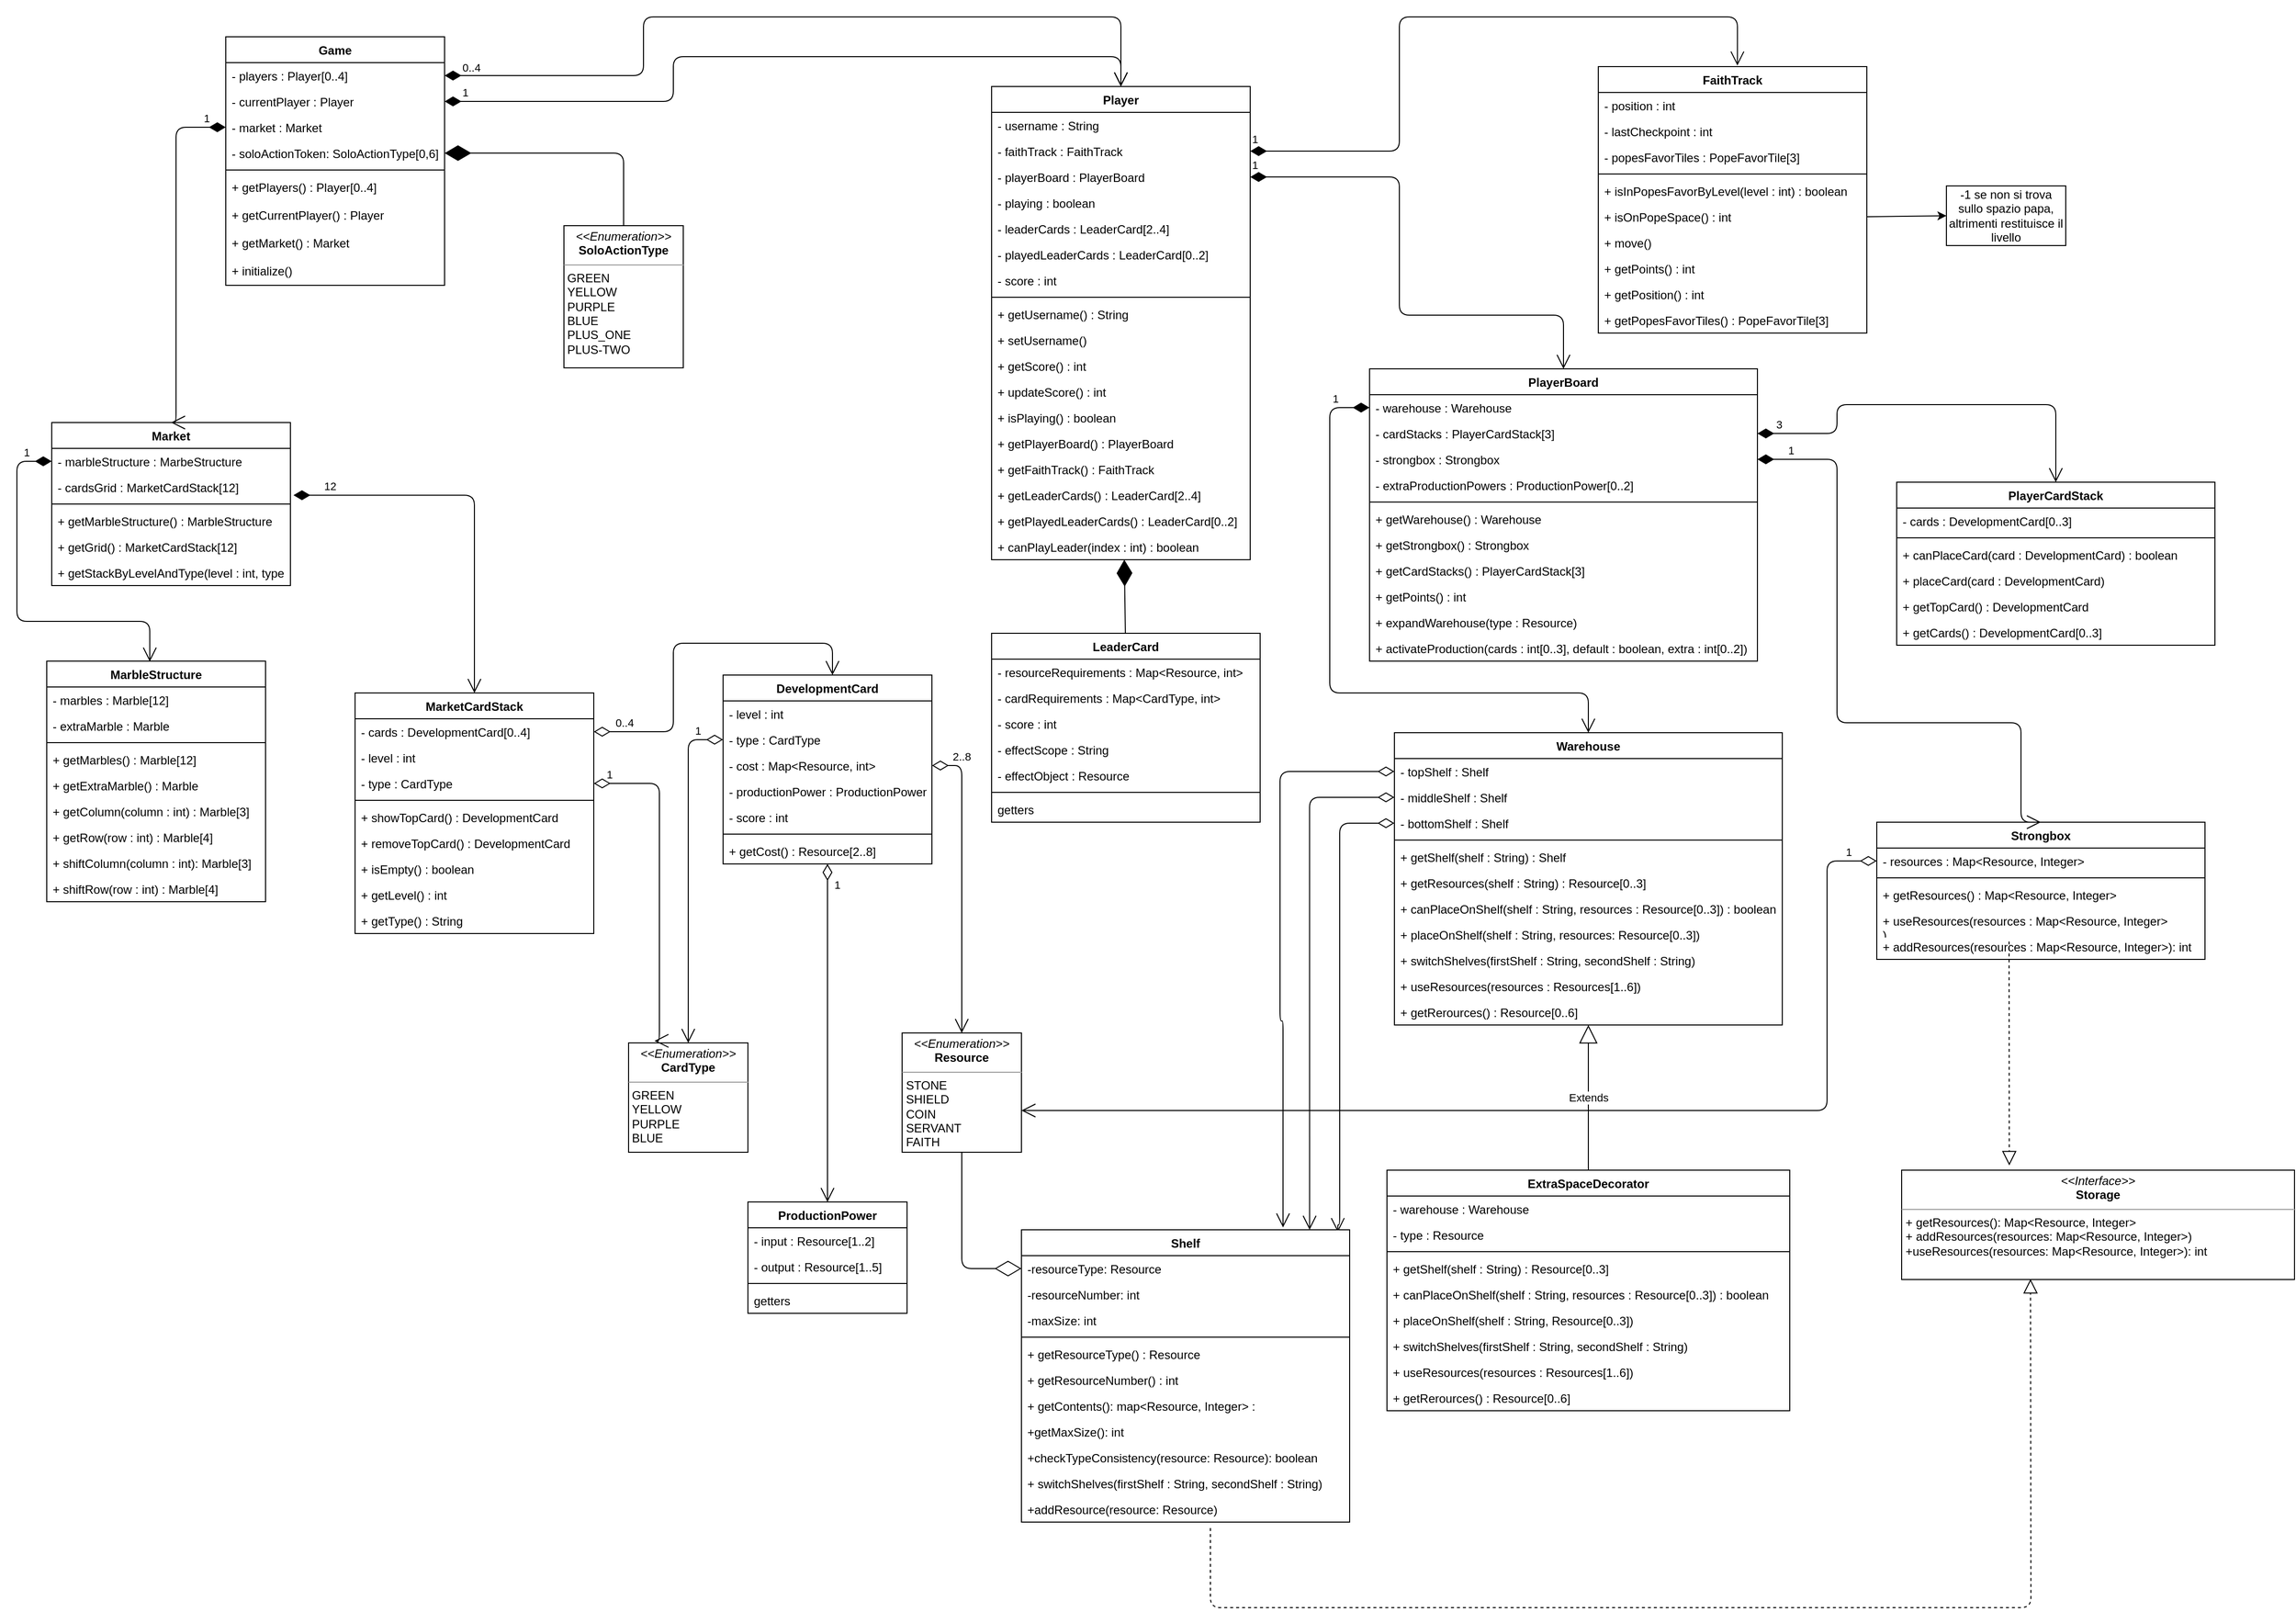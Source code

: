 <mxfile version="14.4.3" type="device"><diagram id="6DWH_EznJaGab-d27jlM" name="Page-1"><mxGraphModel dx="1395" dy="699" grid="1" gridSize="10" guides="1" tooltips="1" connect="1" arrows="1" fold="1" page="1" pageScale="1" pageWidth="850" pageHeight="1100" math="0" shadow="0"><root><mxCell id="0"/><mxCell id="1" parent="0"/><mxCell id="VJRqIq30pPkfRqTsqSPx-1" value="Game" style="swimlane;fontStyle=1;align=center;verticalAlign=top;childLayout=stackLayout;horizontal=1;startSize=26;horizontalStack=0;resizeParent=1;resizeParentMax=0;resizeLast=0;collapsible=1;marginBottom=0;" parent="1" vertex="1"><mxGeometry x="250" y="60" width="220" height="250" as="geometry"><mxRectangle x="30" y="260" width="70" height="26" as="alternateBounds"/></mxGeometry></mxCell><mxCell id="VJRqIq30pPkfRqTsqSPx-2" value="- players : Player[0..4]" style="text;strokeColor=none;fillColor=none;align=left;verticalAlign=top;spacingLeft=4;spacingRight=4;overflow=hidden;rotatable=0;points=[[0,0.5],[1,0.5]];portConstraint=eastwest;" parent="VJRqIq30pPkfRqTsqSPx-1" vertex="1"><mxGeometry y="26" width="220" height="26" as="geometry"/></mxCell><mxCell id="VJRqIq30pPkfRqTsqSPx-3" value="- currentPlayer : Player" style="text;strokeColor=none;fillColor=none;align=left;verticalAlign=top;spacingLeft=4;spacingRight=4;overflow=hidden;rotatable=0;points=[[0,0.5],[1,0.5]];portConstraint=eastwest;" parent="VJRqIq30pPkfRqTsqSPx-1" vertex="1"><mxGeometry y="52" width="220" height="26" as="geometry"/></mxCell><mxCell id="VJRqIq30pPkfRqTsqSPx-4" value="- market : Market" style="text;strokeColor=none;fillColor=none;align=left;verticalAlign=top;spacingLeft=4;spacingRight=4;overflow=hidden;rotatable=0;points=[[0,0.5],[1,0.5]];portConstraint=eastwest;" parent="VJRqIq30pPkfRqTsqSPx-1" vertex="1"><mxGeometry y="78" width="220" height="26" as="geometry"/></mxCell><mxCell id="VJRqIq30pPkfRqTsqSPx-5" value="- soloActionToken: SoloActionType[0,6]" style="text;strokeColor=none;fillColor=none;align=left;verticalAlign=top;spacingLeft=4;spacingRight=4;overflow=hidden;rotatable=0;points=[[0,0.5],[1,0.5]];portConstraint=eastwest;" parent="VJRqIq30pPkfRqTsqSPx-1" vertex="1"><mxGeometry y="104" width="220" height="26" as="geometry"/></mxCell><mxCell id="VJRqIq30pPkfRqTsqSPx-6" value="" style="line;strokeWidth=1;fillColor=none;align=left;verticalAlign=middle;spacingTop=-1;spacingLeft=3;spacingRight=3;rotatable=0;labelPosition=right;points=[];portConstraint=eastwest;" parent="VJRqIq30pPkfRqTsqSPx-1" vertex="1"><mxGeometry y="130" width="220" height="8" as="geometry"/></mxCell><mxCell id="VJRqIq30pPkfRqTsqSPx-7" value="+ getPlayers() : Player[0..4]" style="text;strokeColor=none;fillColor=none;align=left;verticalAlign=top;spacingLeft=4;spacingRight=4;overflow=hidden;rotatable=0;points=[[0,0.5],[1,0.5]];portConstraint=eastwest;" parent="VJRqIq30pPkfRqTsqSPx-1" vertex="1"><mxGeometry y="138" width="220" height="28" as="geometry"/></mxCell><mxCell id="VJRqIq30pPkfRqTsqSPx-8" value="+ getCurrentPlayer() : Player" style="text;strokeColor=none;fillColor=none;align=left;verticalAlign=top;spacingLeft=4;spacingRight=4;overflow=hidden;rotatable=0;points=[[0,0.5],[1,0.5]];portConstraint=eastwest;" parent="VJRqIq30pPkfRqTsqSPx-1" vertex="1"><mxGeometry y="166" width="220" height="28" as="geometry"/></mxCell><mxCell id="VJRqIq30pPkfRqTsqSPx-9" value="+ getMarket() : Market" style="text;strokeColor=none;fillColor=none;align=left;verticalAlign=top;spacingLeft=4;spacingRight=4;overflow=hidden;rotatable=0;points=[[0,0.5],[1,0.5]];portConstraint=eastwest;" parent="VJRqIq30pPkfRqTsqSPx-1" vertex="1"><mxGeometry y="194" width="220" height="28" as="geometry"/></mxCell><mxCell id="VJRqIq30pPkfRqTsqSPx-10" value="+ initialize()" style="text;strokeColor=none;fillColor=none;align=left;verticalAlign=top;spacingLeft=4;spacingRight=4;overflow=hidden;rotatable=0;points=[[0,0.5],[1,0.5]];portConstraint=eastwest;" parent="VJRqIq30pPkfRqTsqSPx-1" vertex="1"><mxGeometry y="222" width="220" height="28" as="geometry"/></mxCell><mxCell id="VJRqIq30pPkfRqTsqSPx-11" value="Market" style="swimlane;fontStyle=1;align=center;verticalAlign=top;childLayout=stackLayout;horizontal=1;startSize=26;horizontalStack=0;resizeParent=1;resizeParentMax=0;resizeLast=0;collapsible=1;marginBottom=0;" parent="1" vertex="1"><mxGeometry x="75" y="448" width="240" height="164" as="geometry"/></mxCell><mxCell id="VJRqIq30pPkfRqTsqSPx-12" value="- marbleStructure : MarbeStructure" style="text;strokeColor=none;fillColor=none;align=left;verticalAlign=top;spacingLeft=4;spacingRight=4;overflow=hidden;rotatable=0;points=[[0,0.5],[1,0.5]];portConstraint=eastwest;" parent="VJRqIq30pPkfRqTsqSPx-11" vertex="1"><mxGeometry y="26" width="240" height="26" as="geometry"/></mxCell><mxCell id="VJRqIq30pPkfRqTsqSPx-28" value="- cardsGrid : MarketCardStack[12]" style="text;strokeColor=none;fillColor=none;align=left;verticalAlign=top;spacingLeft=4;spacingRight=4;overflow=hidden;rotatable=0;points=[[0,0.5],[1,0.5]];portConstraint=eastwest;" parent="VJRqIq30pPkfRqTsqSPx-11" vertex="1"><mxGeometry y="52" width="240" height="26" as="geometry"/></mxCell><mxCell id="VJRqIq30pPkfRqTsqSPx-14" value="" style="line;strokeWidth=1;fillColor=none;align=left;verticalAlign=middle;spacingTop=-1;spacingLeft=3;spacingRight=3;rotatable=0;labelPosition=right;points=[];portConstraint=eastwest;" parent="VJRqIq30pPkfRqTsqSPx-11" vertex="1"><mxGeometry y="78" width="240" height="8" as="geometry"/></mxCell><mxCell id="VJRqIq30pPkfRqTsqSPx-15" value="+ getMarbleStructure() : MarbleStructure" style="text;strokeColor=none;fillColor=none;align=left;verticalAlign=top;spacingLeft=4;spacingRight=4;overflow=hidden;rotatable=0;points=[[0,0.5],[1,0.5]];portConstraint=eastwest;" parent="VJRqIq30pPkfRqTsqSPx-11" vertex="1"><mxGeometry y="86" width="240" height="26" as="geometry"/></mxCell><mxCell id="VJRqIq30pPkfRqTsqSPx-30" value="+ getGrid() : MarketCardStack[12]" style="text;strokeColor=none;fillColor=none;align=left;verticalAlign=top;spacingLeft=4;spacingRight=4;overflow=hidden;rotatable=0;points=[[0,0.5],[1,0.5]];portConstraint=eastwest;" parent="VJRqIq30pPkfRqTsqSPx-11" vertex="1"><mxGeometry y="112" width="240" height="26" as="geometry"/></mxCell><mxCell id="VJRqIq30pPkfRqTsqSPx-31" value="+ getStackByLevelAndType(level : int, type : String) : MarketCardStack" style="text;strokeColor=none;fillColor=none;align=left;verticalAlign=top;spacingLeft=4;spacingRight=4;overflow=hidden;rotatable=0;points=[[0,0.5],[1,0.5]];portConstraint=eastwest;" parent="VJRqIq30pPkfRqTsqSPx-11" vertex="1"><mxGeometry y="138" width="240" height="26" as="geometry"/></mxCell><mxCell id="VJRqIq30pPkfRqTsqSPx-17" value="MarbleStructure" style="swimlane;fontStyle=1;align=center;verticalAlign=top;childLayout=stackLayout;horizontal=1;startSize=26;horizontalStack=0;resizeParent=1;resizeParentMax=0;resizeLast=0;collapsible=1;marginBottom=0;" parent="1" vertex="1"><mxGeometry x="70" y="688" width="220" height="242" as="geometry"/></mxCell><mxCell id="VJRqIq30pPkfRqTsqSPx-18" value="- marbles : Marble[12]" style="text;strokeColor=none;fillColor=none;align=left;verticalAlign=top;spacingLeft=4;spacingRight=4;overflow=hidden;rotatable=0;points=[[0,0.5],[1,0.5]];portConstraint=eastwest;" parent="VJRqIq30pPkfRqTsqSPx-17" vertex="1"><mxGeometry y="26" width="220" height="26" as="geometry"/></mxCell><mxCell id="VJRqIq30pPkfRqTsqSPx-19" value="- extraMarble : Marble" style="text;strokeColor=none;fillColor=none;align=left;verticalAlign=top;spacingLeft=4;spacingRight=4;overflow=hidden;rotatable=0;points=[[0,0.5],[1,0.5]];portConstraint=eastwest;" parent="VJRqIq30pPkfRqTsqSPx-17" vertex="1"><mxGeometry y="52" width="220" height="26" as="geometry"/></mxCell><mxCell id="VJRqIq30pPkfRqTsqSPx-20" value="" style="line;strokeWidth=1;fillColor=none;align=left;verticalAlign=middle;spacingTop=-1;spacingLeft=3;spacingRight=3;rotatable=0;labelPosition=right;points=[];portConstraint=eastwest;" parent="VJRqIq30pPkfRqTsqSPx-17" vertex="1"><mxGeometry y="78" width="220" height="8" as="geometry"/></mxCell><mxCell id="VJRqIq30pPkfRqTsqSPx-21" value="+ getMarbles() : Marble[12]" style="text;strokeColor=none;fillColor=none;align=left;verticalAlign=top;spacingLeft=4;spacingRight=4;overflow=hidden;rotatable=0;points=[[0,0.5],[1,0.5]];portConstraint=eastwest;" parent="VJRqIq30pPkfRqTsqSPx-17" vertex="1"><mxGeometry y="86" width="220" height="26" as="geometry"/></mxCell><mxCell id="VJRqIq30pPkfRqTsqSPx-22" value="+ getExtraMarble() : Marble" style="text;strokeColor=none;fillColor=none;align=left;verticalAlign=top;spacingLeft=4;spacingRight=4;overflow=hidden;rotatable=0;points=[[0,0.5],[1,0.5]];portConstraint=eastwest;" parent="VJRqIq30pPkfRqTsqSPx-17" vertex="1"><mxGeometry y="112" width="220" height="26" as="geometry"/></mxCell><mxCell id="VJRqIq30pPkfRqTsqSPx-23" value="+ getColumn(column : int) : Marble[3]" style="text;strokeColor=none;fillColor=none;align=left;verticalAlign=top;spacingLeft=4;spacingRight=4;overflow=hidden;rotatable=0;points=[[0,0.5],[1,0.5]];portConstraint=eastwest;" parent="VJRqIq30pPkfRqTsqSPx-17" vertex="1"><mxGeometry y="138" width="220" height="26" as="geometry"/></mxCell><mxCell id="VJRqIq30pPkfRqTsqSPx-24" value="+ getRow(row : int) : Marble[4]" style="text;strokeColor=none;fillColor=none;align=left;verticalAlign=top;spacingLeft=4;spacingRight=4;overflow=hidden;rotatable=0;points=[[0,0.5],[1,0.5]];portConstraint=eastwest;" parent="VJRqIq30pPkfRqTsqSPx-17" vertex="1"><mxGeometry y="164" width="220" height="26" as="geometry"/></mxCell><mxCell id="VJRqIq30pPkfRqTsqSPx-25" value="+ shiftColumn(column : int): Marble[3]" style="text;strokeColor=none;fillColor=none;align=left;verticalAlign=top;spacingLeft=4;spacingRight=4;overflow=hidden;rotatable=0;points=[[0,0.5],[1,0.5]];portConstraint=eastwest;" parent="VJRqIq30pPkfRqTsqSPx-17" vertex="1"><mxGeometry y="190" width="220" height="26" as="geometry"/></mxCell><mxCell id="VJRqIq30pPkfRqTsqSPx-26" value="+ shiftRow(row : int) : Marble[4]" style="text;strokeColor=none;fillColor=none;align=left;verticalAlign=top;spacingLeft=4;spacingRight=4;overflow=hidden;rotatable=0;points=[[0,0.5],[1,0.5]];portConstraint=eastwest;" parent="VJRqIq30pPkfRqTsqSPx-17" vertex="1"><mxGeometry y="216" width="220" height="26" as="geometry"/></mxCell><mxCell id="VJRqIq30pPkfRqTsqSPx-32" value="MarketCardStack" style="swimlane;fontStyle=1;align=center;verticalAlign=top;childLayout=stackLayout;horizontal=1;startSize=26;horizontalStack=0;resizeParent=1;resizeParentMax=0;resizeLast=0;collapsible=1;marginBottom=0;" parent="1" vertex="1"><mxGeometry x="380" y="720" width="240" height="242" as="geometry"/></mxCell><mxCell id="VJRqIq30pPkfRqTsqSPx-33" value="- cards : DevelopmentCard[0..4]" style="text;strokeColor=none;fillColor=none;align=left;verticalAlign=top;spacingLeft=4;spacingRight=4;overflow=hidden;rotatable=0;points=[[0,0.5],[1,0.5]];portConstraint=eastwest;" parent="VJRqIq30pPkfRqTsqSPx-32" vertex="1"><mxGeometry y="26" width="240" height="26" as="geometry"/></mxCell><mxCell id="VJRqIq30pPkfRqTsqSPx-34" value="- level : int" style="text;strokeColor=none;fillColor=none;align=left;verticalAlign=top;spacingLeft=4;spacingRight=4;overflow=hidden;rotatable=0;points=[[0,0.5],[1,0.5]];portConstraint=eastwest;" parent="VJRqIq30pPkfRqTsqSPx-32" vertex="1"><mxGeometry y="52" width="240" height="26" as="geometry"/></mxCell><mxCell id="VJRqIq30pPkfRqTsqSPx-35" value="- type : CardType" style="text;strokeColor=none;fillColor=none;align=left;verticalAlign=top;spacingLeft=4;spacingRight=4;overflow=hidden;rotatable=0;points=[[0,0.5],[1,0.5]];portConstraint=eastwest;" parent="VJRqIq30pPkfRqTsqSPx-32" vertex="1"><mxGeometry y="78" width="240" height="26" as="geometry"/></mxCell><mxCell id="VJRqIq30pPkfRqTsqSPx-36" value="" style="line;strokeWidth=1;fillColor=none;align=left;verticalAlign=middle;spacingTop=-1;spacingLeft=3;spacingRight=3;rotatable=0;labelPosition=right;points=[];portConstraint=eastwest;" parent="VJRqIq30pPkfRqTsqSPx-32" vertex="1"><mxGeometry y="104" width="240" height="8" as="geometry"/></mxCell><mxCell id="VJRqIq30pPkfRqTsqSPx-37" value="+ showTopCard() : DevelopmentCard" style="text;strokeColor=none;fillColor=none;align=left;verticalAlign=top;spacingLeft=4;spacingRight=4;overflow=hidden;rotatable=0;points=[[0,0.5],[1,0.5]];portConstraint=eastwest;" parent="VJRqIq30pPkfRqTsqSPx-32" vertex="1"><mxGeometry y="112" width="240" height="26" as="geometry"/></mxCell><mxCell id="VJRqIq30pPkfRqTsqSPx-38" value="+ removeTopCard() : DevelopmentCard" style="text;strokeColor=none;fillColor=none;align=left;verticalAlign=top;spacingLeft=4;spacingRight=4;overflow=hidden;rotatable=0;points=[[0,0.5],[1,0.5]];portConstraint=eastwest;" parent="VJRqIq30pPkfRqTsqSPx-32" vertex="1"><mxGeometry y="138" width="240" height="26" as="geometry"/></mxCell><mxCell id="VJRqIq30pPkfRqTsqSPx-39" value="+ isEmpty() : boolean" style="text;strokeColor=none;fillColor=none;align=left;verticalAlign=top;spacingLeft=4;spacingRight=4;overflow=hidden;rotatable=0;points=[[0,0.5],[1,0.5]];portConstraint=eastwest;" parent="VJRqIq30pPkfRqTsqSPx-32" vertex="1"><mxGeometry y="164" width="240" height="26" as="geometry"/></mxCell><mxCell id="VJRqIq30pPkfRqTsqSPx-40" value="+ getLevel() : int" style="text;strokeColor=none;fillColor=none;align=left;verticalAlign=top;spacingLeft=4;spacingRight=4;overflow=hidden;rotatable=0;points=[[0,0.5],[1,0.5]];portConstraint=eastwest;" parent="VJRqIq30pPkfRqTsqSPx-32" vertex="1"><mxGeometry y="190" width="240" height="26" as="geometry"/></mxCell><mxCell id="VJRqIq30pPkfRqTsqSPx-41" value="+ getType() : String" style="text;strokeColor=none;fillColor=none;align=left;verticalAlign=top;spacingLeft=4;spacingRight=4;overflow=hidden;rotatable=0;points=[[0,0.5],[1,0.5]];portConstraint=eastwest;" parent="VJRqIq30pPkfRqTsqSPx-32" vertex="1"><mxGeometry y="216" width="240" height="26" as="geometry"/></mxCell><mxCell id="VJRqIq30pPkfRqTsqSPx-42" value="DevelopmentCard" style="swimlane;fontStyle=1;align=center;verticalAlign=top;childLayout=stackLayout;horizontal=1;startSize=26;horizontalStack=0;resizeParent=1;resizeParentMax=0;resizeLast=0;collapsible=1;marginBottom=0;" parent="1" vertex="1"><mxGeometry x="750" y="702" width="210" height="190" as="geometry"/></mxCell><mxCell id="VJRqIq30pPkfRqTsqSPx-43" value="- level : int" style="text;strokeColor=none;fillColor=none;align=left;verticalAlign=top;spacingLeft=4;spacingRight=4;overflow=hidden;rotatable=0;points=[[0,0.5],[1,0.5]];portConstraint=eastwest;" parent="VJRqIq30pPkfRqTsqSPx-42" vertex="1"><mxGeometry y="26" width="210" height="26" as="geometry"/></mxCell><mxCell id="VJRqIq30pPkfRqTsqSPx-44" value="- type : CardType" style="text;strokeColor=none;fillColor=none;align=left;verticalAlign=top;spacingLeft=4;spacingRight=4;overflow=hidden;rotatable=0;points=[[0,0.5],[1,0.5]];portConstraint=eastwest;" parent="VJRqIq30pPkfRqTsqSPx-42" vertex="1"><mxGeometry y="52" width="210" height="26" as="geometry"/></mxCell><mxCell id="VJRqIq30pPkfRqTsqSPx-45" value="- cost : Map&lt;Resource, int&gt;" style="text;strokeColor=none;fillColor=none;align=left;verticalAlign=top;spacingLeft=4;spacingRight=4;overflow=hidden;rotatable=0;points=[[0,0.5],[1,0.5]];portConstraint=eastwest;" parent="VJRqIq30pPkfRqTsqSPx-42" vertex="1"><mxGeometry y="78" width="210" height="26" as="geometry"/></mxCell><mxCell id="VJRqIq30pPkfRqTsqSPx-46" value="- productionPower : ProductionPower" style="text;strokeColor=none;fillColor=none;align=left;verticalAlign=top;spacingLeft=4;spacingRight=4;overflow=hidden;rotatable=0;points=[[0,0.5],[1,0.5]];portConstraint=eastwest;" parent="VJRqIq30pPkfRqTsqSPx-42" vertex="1"><mxGeometry y="104" width="210" height="26" as="geometry"/></mxCell><mxCell id="VJRqIq30pPkfRqTsqSPx-47" value="- score : int" style="text;strokeColor=none;fillColor=none;align=left;verticalAlign=top;spacingLeft=4;spacingRight=4;overflow=hidden;rotatable=0;points=[[0,0.5],[1,0.5]];portConstraint=eastwest;" parent="VJRqIq30pPkfRqTsqSPx-42" vertex="1"><mxGeometry y="130" width="210" height="26" as="geometry"/></mxCell><mxCell id="VJRqIq30pPkfRqTsqSPx-48" value="" style="line;strokeWidth=1;fillColor=none;align=left;verticalAlign=middle;spacingTop=-1;spacingLeft=3;spacingRight=3;rotatable=0;labelPosition=right;points=[];portConstraint=eastwest;" parent="VJRqIq30pPkfRqTsqSPx-42" vertex="1"><mxGeometry y="156" width="210" height="8" as="geometry"/></mxCell><mxCell id="VJRqIq30pPkfRqTsqSPx-49" value="+ getCost() : Resource[2..8]" style="text;strokeColor=none;fillColor=none;align=left;verticalAlign=top;spacingLeft=4;spacingRight=4;overflow=hidden;rotatable=0;points=[[0,0.5],[1,0.5]];portConstraint=eastwest;" parent="VJRqIq30pPkfRqTsqSPx-42" vertex="1"><mxGeometry y="164" width="210" height="26" as="geometry"/></mxCell><mxCell id="VJRqIq30pPkfRqTsqSPx-50" value="1" style="endArrow=open;html=1;endSize=12;startArrow=diamondThin;startSize=14;startFill=1;edgeStyle=orthogonalEdgeStyle;align=left;verticalAlign=bottom;exitX=0;exitY=0.5;exitDx=0;exitDy=0;entryX=0.471;entryY=0.002;entryDx=0;entryDy=0;entryPerimeter=0;" parent="1" source="VJRqIq30pPkfRqTsqSPx-12" target="VJRqIq30pPkfRqTsqSPx-17" edge="1"><mxGeometry x="-0.836" relative="1" as="geometry"><mxPoint x="70" y="648" as="sourcePoint"/><mxPoint x="230" y="648" as="targetPoint"/><Array as="points"><mxPoint x="40" y="487"/><mxPoint x="40" y="648"/><mxPoint x="174" y="648"/></Array><mxPoint as="offset"/></mxGeometry></mxCell><mxCell id="VJRqIq30pPkfRqTsqSPx-52" value="&lt;div&gt;12&lt;/div&gt;" style="endArrow=open;html=1;endSize=12;startArrow=diamondThin;startSize=14;startFill=1;edgeStyle=orthogonalEdgeStyle;align=left;verticalAlign=bottom;entryX=0.5;entryY=0;entryDx=0;entryDy=0;exitX=1.013;exitY=0.812;exitDx=0;exitDy=0;exitPerimeter=0;" parent="1" source="VJRqIq30pPkfRqTsqSPx-28" target="VJRqIq30pPkfRqTsqSPx-32" edge="1"><mxGeometry x="-0.847" relative="1" as="geometry"><mxPoint x="350" y="530" as="sourcePoint"/><mxPoint x="590" y="718" as="targetPoint"/><Array as="points"><mxPoint x="500" y="521"/></Array><mxPoint as="offset"/></mxGeometry></mxCell><mxCell id="VJRqIq30pPkfRqTsqSPx-53" value="&lt;div&gt;0..4&lt;br&gt;&lt;/div&gt;" style="endArrow=open;html=1;endSize=12;startArrow=diamondThin;startSize=14;startFill=0;edgeStyle=orthogonalEdgeStyle;align=left;verticalAlign=bottom;exitX=1;exitY=0.5;exitDx=0;exitDy=0;" parent="1" source="VJRqIq30pPkfRqTsqSPx-33" target="VJRqIq30pPkfRqTsqSPx-42" edge="1"><mxGeometry x="-0.889" relative="1" as="geometry"><mxPoint x="590" y="820" as="sourcePoint"/><mxPoint x="900" y="592" as="targetPoint"/><Array as="points"><mxPoint x="700" y="759"/><mxPoint x="700" y="670"/><mxPoint x="860" y="670"/></Array><mxPoint as="offset"/></mxGeometry></mxCell><mxCell id="VJRqIq30pPkfRqTsqSPx-54" value="1" style="endArrow=open;html=1;endSize=12;startArrow=diamondThin;startSize=14;startFill=1;edgeStyle=orthogonalEdgeStyle;align=left;verticalAlign=bottom;exitX=0;exitY=0.5;exitDx=0;exitDy=0;entryX=0.5;entryY=0;entryDx=0;entryDy=0;" parent="1" source="VJRqIq30pPkfRqTsqSPx-4" target="VJRqIq30pPkfRqTsqSPx-11" edge="1"><mxGeometry x="-0.863" relative="1" as="geometry"><mxPoint x="200" y="250" as="sourcePoint"/><mxPoint x="360" y="250" as="targetPoint"/><Array as="points"><mxPoint x="200" y="151"/></Array><mxPoint as="offset"/></mxGeometry></mxCell><mxCell id="VJRqIq30pPkfRqTsqSPx-55" value="Player" style="swimlane;fontStyle=1;align=center;verticalAlign=top;childLayout=stackLayout;horizontal=1;startSize=26;horizontalStack=0;resizeParent=1;resizeParentMax=0;resizeLast=0;collapsible=1;marginBottom=0;" parent="1" vertex="1"><mxGeometry x="1020" y="110" width="260" height="476" as="geometry"/></mxCell><mxCell id="VJRqIq30pPkfRqTsqSPx-56" value="- username : String" style="text;strokeColor=none;fillColor=none;align=left;verticalAlign=top;spacingLeft=4;spacingRight=4;overflow=hidden;rotatable=0;points=[[0,0.5],[1,0.5]];portConstraint=eastwest;" parent="VJRqIq30pPkfRqTsqSPx-55" vertex="1"><mxGeometry y="26" width="260" height="26" as="geometry"/></mxCell><mxCell id="VJRqIq30pPkfRqTsqSPx-57" value="- faithTrack : FaithTrack" style="text;strokeColor=none;fillColor=none;align=left;verticalAlign=top;spacingLeft=4;spacingRight=4;overflow=hidden;rotatable=0;points=[[0,0.5],[1,0.5]];portConstraint=eastwest;" parent="VJRqIq30pPkfRqTsqSPx-55" vertex="1"><mxGeometry y="52" width="260" height="26" as="geometry"/></mxCell><mxCell id="VJRqIq30pPkfRqTsqSPx-58" value="- playerBoard : PlayerBoard" style="text;strokeColor=none;fillColor=none;align=left;verticalAlign=top;spacingLeft=4;spacingRight=4;overflow=hidden;rotatable=0;points=[[0,0.5],[1,0.5]];portConstraint=eastwest;" parent="VJRqIq30pPkfRqTsqSPx-55" vertex="1"><mxGeometry y="78" width="260" height="26" as="geometry"/></mxCell><mxCell id="VJRqIq30pPkfRqTsqSPx-59" value="- playing : boolean" style="text;strokeColor=none;fillColor=none;align=left;verticalAlign=top;spacingLeft=4;spacingRight=4;overflow=hidden;rotatable=0;points=[[0,0.5],[1,0.5]];portConstraint=eastwest;" parent="VJRqIq30pPkfRqTsqSPx-55" vertex="1"><mxGeometry y="104" width="260" height="26" as="geometry"/></mxCell><mxCell id="VJRqIq30pPkfRqTsqSPx-60" value="- leaderCards : LeaderCard[2..4]" style="text;strokeColor=none;fillColor=none;align=left;verticalAlign=top;spacingLeft=4;spacingRight=4;overflow=hidden;rotatable=0;points=[[0,0.5],[1,0.5]];portConstraint=eastwest;" parent="VJRqIq30pPkfRqTsqSPx-55" vertex="1"><mxGeometry y="130" width="260" height="26" as="geometry"/></mxCell><mxCell id="VJRqIq30pPkfRqTsqSPx-61" value="- playedLeaderCards : LeaderCard[0..2]" style="text;strokeColor=none;fillColor=none;align=left;verticalAlign=top;spacingLeft=4;spacingRight=4;overflow=hidden;rotatable=0;points=[[0,0.5],[1,0.5]];portConstraint=eastwest;" parent="VJRqIq30pPkfRqTsqSPx-55" vertex="1"><mxGeometry y="156" width="260" height="26" as="geometry"/></mxCell><mxCell id="VJRqIq30pPkfRqTsqSPx-62" value="- score : int" style="text;strokeColor=none;fillColor=none;align=left;verticalAlign=top;spacingLeft=4;spacingRight=4;overflow=hidden;rotatable=0;points=[[0,0.5],[1,0.5]];portConstraint=eastwest;" parent="VJRqIq30pPkfRqTsqSPx-55" vertex="1"><mxGeometry y="182" width="260" height="26" as="geometry"/></mxCell><mxCell id="VJRqIq30pPkfRqTsqSPx-63" value="" style="line;strokeWidth=1;fillColor=none;align=left;verticalAlign=middle;spacingTop=-1;spacingLeft=3;spacingRight=3;rotatable=0;labelPosition=right;points=[];portConstraint=eastwest;" parent="VJRqIq30pPkfRqTsqSPx-55" vertex="1"><mxGeometry y="208" width="260" height="8" as="geometry"/></mxCell><mxCell id="VJRqIq30pPkfRqTsqSPx-64" value="+ getUsername() : String" style="text;strokeColor=none;fillColor=none;align=left;verticalAlign=top;spacingLeft=4;spacingRight=4;overflow=hidden;rotatable=0;points=[[0,0.5],[1,0.5]];portConstraint=eastwest;" parent="VJRqIq30pPkfRqTsqSPx-55" vertex="1"><mxGeometry y="216" width="260" height="26" as="geometry"/></mxCell><mxCell id="VJRqIq30pPkfRqTsqSPx-65" value="+ setUsername()" style="text;strokeColor=none;fillColor=none;align=left;verticalAlign=top;spacingLeft=4;spacingRight=4;overflow=hidden;rotatable=0;points=[[0,0.5],[1,0.5]];portConstraint=eastwest;" parent="VJRqIq30pPkfRqTsqSPx-55" vertex="1"><mxGeometry y="242" width="260" height="26" as="geometry"/></mxCell><mxCell id="VJRqIq30pPkfRqTsqSPx-66" value="+ getScore() : int" style="text;strokeColor=none;fillColor=none;align=left;verticalAlign=top;spacingLeft=4;spacingRight=4;overflow=hidden;rotatable=0;points=[[0,0.5],[1,0.5]];portConstraint=eastwest;" parent="VJRqIq30pPkfRqTsqSPx-55" vertex="1"><mxGeometry y="268" width="260" height="26" as="geometry"/></mxCell><mxCell id="VJRqIq30pPkfRqTsqSPx-67" value="+ updateScore() : int" style="text;strokeColor=none;fillColor=none;align=left;verticalAlign=top;spacingLeft=4;spacingRight=4;overflow=hidden;rotatable=0;points=[[0,0.5],[1,0.5]];portConstraint=eastwest;" parent="VJRqIq30pPkfRqTsqSPx-55" vertex="1"><mxGeometry y="294" width="260" height="26" as="geometry"/></mxCell><mxCell id="VJRqIq30pPkfRqTsqSPx-68" value="+ isPlaying() : boolean" style="text;strokeColor=none;fillColor=none;align=left;verticalAlign=top;spacingLeft=4;spacingRight=4;overflow=hidden;rotatable=0;points=[[0,0.5],[1,0.5]];portConstraint=eastwest;" parent="VJRqIq30pPkfRqTsqSPx-55" vertex="1"><mxGeometry y="320" width="260" height="26" as="geometry"/></mxCell><mxCell id="VJRqIq30pPkfRqTsqSPx-69" value="+ getPlayerBoard() : PlayerBoard" style="text;strokeColor=none;fillColor=none;align=left;verticalAlign=top;spacingLeft=4;spacingRight=4;overflow=hidden;rotatable=0;points=[[0,0.5],[1,0.5]];portConstraint=eastwest;" parent="VJRqIq30pPkfRqTsqSPx-55" vertex="1"><mxGeometry y="346" width="260" height="26" as="geometry"/></mxCell><mxCell id="VJRqIq30pPkfRqTsqSPx-70" value="+ getFaithTrack() : FaithTrack" style="text;strokeColor=none;fillColor=none;align=left;verticalAlign=top;spacingLeft=4;spacingRight=4;overflow=hidden;rotatable=0;points=[[0,0.5],[1,0.5]];portConstraint=eastwest;" parent="VJRqIq30pPkfRqTsqSPx-55" vertex="1"><mxGeometry y="372" width="260" height="26" as="geometry"/></mxCell><mxCell id="VJRqIq30pPkfRqTsqSPx-71" value="+ getLeaderCards() : LeaderCard[2..4]" style="text;strokeColor=none;fillColor=none;align=left;verticalAlign=top;spacingLeft=4;spacingRight=4;overflow=hidden;rotatable=0;points=[[0,0.5],[1,0.5]];portConstraint=eastwest;" parent="VJRqIq30pPkfRqTsqSPx-55" vertex="1"><mxGeometry y="398" width="260" height="26" as="geometry"/></mxCell><mxCell id="VJRqIq30pPkfRqTsqSPx-72" value="+ getPlayedLeaderCards() : LeaderCard[0..2]" style="text;strokeColor=none;fillColor=none;align=left;verticalAlign=top;spacingLeft=4;spacingRight=4;overflow=hidden;rotatable=0;points=[[0,0.5],[1,0.5]];portConstraint=eastwest;" parent="VJRqIq30pPkfRqTsqSPx-55" vertex="1"><mxGeometry y="424" width="260" height="26" as="geometry"/></mxCell><mxCell id="VJRqIq30pPkfRqTsqSPx-137" value="+ canPlayLeader(index : int) : boolean" style="text;strokeColor=none;fillColor=none;align=left;verticalAlign=top;spacingLeft=4;spacingRight=4;overflow=hidden;rotatable=0;points=[[0,0.5],[1,0.5]];portConstraint=eastwest;" parent="VJRqIq30pPkfRqTsqSPx-55" vertex="1"><mxGeometry y="450" width="260" height="26" as="geometry"/></mxCell><mxCell id="VJRqIq30pPkfRqTsqSPx-73" value="FaithTrack" style="swimlane;fontStyle=1;align=center;verticalAlign=top;childLayout=stackLayout;horizontal=1;startSize=26;horizontalStack=0;resizeParent=1;resizeParentMax=0;resizeLast=0;collapsible=1;marginBottom=0;" parent="1" vertex="1"><mxGeometry x="1630" y="90" width="270" height="268" as="geometry"/></mxCell><mxCell id="VJRqIq30pPkfRqTsqSPx-74" value="- position : int" style="text;strokeColor=none;fillColor=none;align=left;verticalAlign=top;spacingLeft=4;spacingRight=4;overflow=hidden;rotatable=0;points=[[0,0.5],[1,0.5]];portConstraint=eastwest;" parent="VJRqIq30pPkfRqTsqSPx-73" vertex="1"><mxGeometry y="26" width="270" height="26" as="geometry"/></mxCell><mxCell id="VJRqIq30pPkfRqTsqSPx-75" value="- lastCheckpoint : int" style="text;strokeColor=none;fillColor=none;align=left;verticalAlign=top;spacingLeft=4;spacingRight=4;overflow=hidden;rotatable=0;points=[[0,0.5],[1,0.5]];portConstraint=eastwest;" parent="VJRqIq30pPkfRqTsqSPx-73" vertex="1"><mxGeometry y="52" width="270" height="26" as="geometry"/></mxCell><mxCell id="VJRqIq30pPkfRqTsqSPx-76" value="- popesFavorTiles : PopeFavorTile[3]" style="text;strokeColor=none;fillColor=none;align=left;verticalAlign=top;spacingLeft=4;spacingRight=4;overflow=hidden;rotatable=0;points=[[0,0.5],[1,0.5]];portConstraint=eastwest;" parent="VJRqIq30pPkfRqTsqSPx-73" vertex="1"><mxGeometry y="78" width="270" height="26" as="geometry"/></mxCell><mxCell id="VJRqIq30pPkfRqTsqSPx-77" value="" style="line;strokeWidth=1;fillColor=none;align=left;verticalAlign=middle;spacingTop=-1;spacingLeft=3;spacingRight=3;rotatable=0;labelPosition=right;points=[];portConstraint=eastwest;" parent="VJRqIq30pPkfRqTsqSPx-73" vertex="1"><mxGeometry y="104" width="270" height="8" as="geometry"/></mxCell><mxCell id="VJRqIq30pPkfRqTsqSPx-78" value="+ isInPopesFavorByLevel(level : int) : boolean" style="text;strokeColor=none;fillColor=none;align=left;verticalAlign=top;spacingLeft=4;spacingRight=4;overflow=hidden;rotatable=0;points=[[0,0.5],[1,0.5]];portConstraint=eastwest;" parent="VJRqIq30pPkfRqTsqSPx-73" vertex="1"><mxGeometry y="112" width="270" height="26" as="geometry"/></mxCell><mxCell id="VJRqIq30pPkfRqTsqSPx-79" value="+ isOnPopeSpace() : int" style="text;strokeColor=none;fillColor=none;align=left;verticalAlign=top;spacingLeft=4;spacingRight=4;overflow=hidden;rotatable=0;points=[[0,0.5],[1,0.5]];portConstraint=eastwest;" parent="VJRqIq30pPkfRqTsqSPx-73" vertex="1"><mxGeometry y="138" width="270" height="26" as="geometry"/></mxCell><mxCell id="VJRqIq30pPkfRqTsqSPx-80" value="+ move()" style="text;strokeColor=none;fillColor=none;align=left;verticalAlign=top;spacingLeft=4;spacingRight=4;overflow=hidden;rotatable=0;points=[[0,0.5],[1,0.5]];portConstraint=eastwest;" parent="VJRqIq30pPkfRqTsqSPx-73" vertex="1"><mxGeometry y="164" width="270" height="26" as="geometry"/></mxCell><mxCell id="VJRqIq30pPkfRqTsqSPx-81" value="+ getPoints() : int" style="text;strokeColor=none;fillColor=none;align=left;verticalAlign=top;spacingLeft=4;spacingRight=4;overflow=hidden;rotatable=0;points=[[0,0.5],[1,0.5]];portConstraint=eastwest;" parent="VJRqIq30pPkfRqTsqSPx-73" vertex="1"><mxGeometry y="190" width="270" height="26" as="geometry"/></mxCell><mxCell id="VJRqIq30pPkfRqTsqSPx-82" value="+ getPosition() : int" style="text;strokeColor=none;fillColor=none;align=left;verticalAlign=top;spacingLeft=4;spacingRight=4;overflow=hidden;rotatable=0;points=[[0,0.5],[1,0.5]];portConstraint=eastwest;" parent="VJRqIq30pPkfRqTsqSPx-73" vertex="1"><mxGeometry y="216" width="270" height="26" as="geometry"/></mxCell><mxCell id="VJRqIq30pPkfRqTsqSPx-83" value="+ getPopesFavorTiles() : PopeFavorTile[3]" style="text;strokeColor=none;fillColor=none;align=left;verticalAlign=top;spacingLeft=4;spacingRight=4;overflow=hidden;rotatable=0;points=[[0,0.5],[1,0.5]];portConstraint=eastwest;" parent="VJRqIq30pPkfRqTsqSPx-73" vertex="1"><mxGeometry y="242" width="270" height="26" as="geometry"/></mxCell><mxCell id="VJRqIq30pPkfRqTsqSPx-84" value="" style="rounded=0;whiteSpace=wrap;html=1;" parent="1" vertex="1"><mxGeometry x="1980" y="210" width="120" height="60" as="geometry"/></mxCell><mxCell id="VJRqIq30pPkfRqTsqSPx-85" value="-1 se non si trova sullo spazio papa, altrimenti restituisce il livello" style="text;html=1;strokeColor=none;fillColor=none;align=center;verticalAlign=middle;whiteSpace=wrap;rounded=0;" parent="1" vertex="1"><mxGeometry x="1980" y="230" width="120" height="20" as="geometry"/></mxCell><mxCell id="VJRqIq30pPkfRqTsqSPx-86" value="" style="endArrow=classic;html=1;entryX=0;entryY=0.5;entryDx=0;entryDy=0;exitX=1;exitY=0.5;exitDx=0;exitDy=0;" parent="1" source="VJRqIq30pPkfRqTsqSPx-79" target="VJRqIq30pPkfRqTsqSPx-85" edge="1"><mxGeometry width="50" height="50" relative="1" as="geometry"><mxPoint x="1600" y="280" as="sourcePoint"/><mxPoint x="1650" y="230" as="targetPoint"/></mxGeometry></mxCell><mxCell id="VJRqIq30pPkfRqTsqSPx-87" value="1" style="endArrow=open;html=1;endSize=12;startArrow=diamondThin;startSize=14;startFill=1;edgeStyle=orthogonalEdgeStyle;align=left;verticalAlign=bottom;exitX=1;exitY=0.5;exitDx=0;exitDy=0;entryX=0.518;entryY=-0.004;entryDx=0;entryDy=0;entryPerimeter=0;" parent="1" source="VJRqIq30pPkfRqTsqSPx-57" target="VJRqIq30pPkfRqTsqSPx-73" edge="1"><mxGeometry x="-1" y="3" relative="1" as="geometry"><mxPoint x="1260" y="280" as="sourcePoint"/><mxPoint x="1420" y="280" as="targetPoint"/><Array as="points"><mxPoint x="1430" y="175"/><mxPoint x="1430" y="40"/><mxPoint x="1770" y="40"/></Array></mxGeometry></mxCell><mxCell id="VJRqIq30pPkfRqTsqSPx-88" value="1" style="endArrow=open;html=1;endSize=12;startArrow=diamondThin;startSize=14;startFill=1;edgeStyle=orthogonalEdgeStyle;align=left;verticalAlign=bottom;exitX=1;exitY=0.5;exitDx=0;exitDy=0;entryX=0.5;entryY=0;entryDx=0;entryDy=0;" parent="1" source="VJRqIq30pPkfRqTsqSPx-3" target="VJRqIq30pPkfRqTsqSPx-55" edge="1"><mxGeometry x="-0.957" relative="1" as="geometry"><mxPoint x="490" y="260" as="sourcePoint"/><mxPoint x="650" y="260" as="targetPoint"/><Array as="points"><mxPoint x="700" y="125"/><mxPoint x="700" y="80"/><mxPoint x="1150" y="80"/></Array><mxPoint as="offset"/></mxGeometry></mxCell><mxCell id="VJRqIq30pPkfRqTsqSPx-89" value="PlayerBoard" style="swimlane;fontStyle=1;align=center;verticalAlign=top;childLayout=stackLayout;horizontal=1;startSize=26;horizontalStack=0;resizeParent=1;resizeParentMax=0;resizeLast=0;collapsible=1;marginBottom=0;" parent="1" vertex="1"><mxGeometry x="1400" y="394" width="390" height="294" as="geometry"/></mxCell><mxCell id="VJRqIq30pPkfRqTsqSPx-90" value="- warehouse : Warehouse" style="text;strokeColor=none;fillColor=none;align=left;verticalAlign=top;spacingLeft=4;spacingRight=4;overflow=hidden;rotatable=0;points=[[0,0.5],[1,0.5]];portConstraint=eastwest;" parent="VJRqIq30pPkfRqTsqSPx-89" vertex="1"><mxGeometry y="26" width="390" height="26" as="geometry"/></mxCell><mxCell id="VJRqIq30pPkfRqTsqSPx-91" value="- cardStacks : PlayerCardStack[3]" style="text;strokeColor=none;fillColor=none;align=left;verticalAlign=top;spacingLeft=4;spacingRight=4;overflow=hidden;rotatable=0;points=[[0,0.5],[1,0.5]];portConstraint=eastwest;" parent="VJRqIq30pPkfRqTsqSPx-89" vertex="1"><mxGeometry y="52" width="390" height="26" as="geometry"/></mxCell><mxCell id="VJRqIq30pPkfRqTsqSPx-92" value="- strongbox : Strongbox" style="text;strokeColor=none;fillColor=none;align=left;verticalAlign=top;spacingLeft=4;spacingRight=4;overflow=hidden;rotatable=0;points=[[0,0.5],[1,0.5]];portConstraint=eastwest;" parent="VJRqIq30pPkfRqTsqSPx-89" vertex="1"><mxGeometry y="78" width="390" height="26" as="geometry"/></mxCell><mxCell id="VJRqIq30pPkfRqTsqSPx-93" value="- extraProductionPowers : ProductionPower[0..2]" style="text;strokeColor=none;fillColor=none;align=left;verticalAlign=top;spacingLeft=4;spacingRight=4;overflow=hidden;rotatable=0;points=[[0,0.5],[1,0.5]];portConstraint=eastwest;" parent="VJRqIq30pPkfRqTsqSPx-89" vertex="1"><mxGeometry y="104" width="390" height="26" as="geometry"/></mxCell><mxCell id="VJRqIq30pPkfRqTsqSPx-94" value="" style="line;strokeWidth=1;fillColor=none;align=left;verticalAlign=middle;spacingTop=-1;spacingLeft=3;spacingRight=3;rotatable=0;labelPosition=right;points=[];portConstraint=eastwest;" parent="VJRqIq30pPkfRqTsqSPx-89" vertex="1"><mxGeometry y="130" width="390" height="8" as="geometry"/></mxCell><mxCell id="VJRqIq30pPkfRqTsqSPx-95" value="+ getWarehouse() : Warehouse" style="text;strokeColor=none;fillColor=none;align=left;verticalAlign=top;spacingLeft=4;spacingRight=4;overflow=hidden;rotatable=0;points=[[0,0.5],[1,0.5]];portConstraint=eastwest;" parent="VJRqIq30pPkfRqTsqSPx-89" vertex="1"><mxGeometry y="138" width="390" height="26" as="geometry"/></mxCell><mxCell id="VJRqIq30pPkfRqTsqSPx-96" value="+ getStrongbox() : Strongbox" style="text;strokeColor=none;fillColor=none;align=left;verticalAlign=top;spacingLeft=4;spacingRight=4;overflow=hidden;rotatable=0;points=[[0,0.5],[1,0.5]];portConstraint=eastwest;" parent="VJRqIq30pPkfRqTsqSPx-89" vertex="1"><mxGeometry y="164" width="390" height="26" as="geometry"/></mxCell><mxCell id="VJRqIq30pPkfRqTsqSPx-97" value="+ getCardStacks() : PlayerCardStack[3]" style="text;strokeColor=none;fillColor=none;align=left;verticalAlign=top;spacingLeft=4;spacingRight=4;overflow=hidden;rotatable=0;points=[[0,0.5],[1,0.5]];portConstraint=eastwest;" parent="VJRqIq30pPkfRqTsqSPx-89" vertex="1"><mxGeometry y="190" width="390" height="26" as="geometry"/></mxCell><mxCell id="VJRqIq30pPkfRqTsqSPx-98" value="+ getPoints() : int" style="text;strokeColor=none;fillColor=none;align=left;verticalAlign=top;spacingLeft=4;spacingRight=4;overflow=hidden;rotatable=0;points=[[0,0.5],[1,0.5]];portConstraint=eastwest;" parent="VJRqIq30pPkfRqTsqSPx-89" vertex="1"><mxGeometry y="216" width="390" height="26" as="geometry"/></mxCell><mxCell id="VJRqIq30pPkfRqTsqSPx-99" value="+ expandWarehouse(type : Resource)" style="text;strokeColor=none;fillColor=none;align=left;verticalAlign=top;spacingLeft=4;spacingRight=4;overflow=hidden;rotatable=0;points=[[0,0.5],[1,0.5]];portConstraint=eastwest;" parent="VJRqIq30pPkfRqTsqSPx-89" vertex="1"><mxGeometry y="242" width="390" height="26" as="geometry"/></mxCell><mxCell id="VJRqIq30pPkfRqTsqSPx-100" value="+ activateProduction(cards : int[0..3], default : boolean, extra : int[0..2])" style="text;strokeColor=none;fillColor=none;align=left;verticalAlign=top;spacingLeft=4;spacingRight=4;overflow=hidden;rotatable=0;points=[[0,0.5],[1,0.5]];portConstraint=eastwest;" parent="VJRqIq30pPkfRqTsqSPx-89" vertex="1"><mxGeometry y="268" width="390" height="26" as="geometry"/></mxCell><mxCell id="VJRqIq30pPkfRqTsqSPx-101" value="PlayerCardStack" style="swimlane;fontStyle=1;align=center;verticalAlign=top;childLayout=stackLayout;horizontal=1;startSize=26;horizontalStack=0;resizeParent=1;resizeParentMax=0;resizeLast=0;collapsible=1;marginBottom=0;" parent="1" vertex="1"><mxGeometry x="1930" y="508" width="320" height="164" as="geometry"/></mxCell><mxCell id="VJRqIq30pPkfRqTsqSPx-102" value="- cards : DevelopmentCard[0..3]" style="text;strokeColor=none;fillColor=none;align=left;verticalAlign=top;spacingLeft=4;spacingRight=4;overflow=hidden;rotatable=0;points=[[0,0.5],[1,0.5]];portConstraint=eastwest;" parent="VJRqIq30pPkfRqTsqSPx-101" vertex="1"><mxGeometry y="26" width="320" height="26" as="geometry"/></mxCell><mxCell id="VJRqIq30pPkfRqTsqSPx-103" value="" style="line;strokeWidth=1;fillColor=none;align=left;verticalAlign=middle;spacingTop=-1;spacingLeft=3;spacingRight=3;rotatable=0;labelPosition=right;points=[];portConstraint=eastwest;" parent="VJRqIq30pPkfRqTsqSPx-101" vertex="1"><mxGeometry y="52" width="320" height="8" as="geometry"/></mxCell><mxCell id="VJRqIq30pPkfRqTsqSPx-104" value="+ canPlaceCard(card : DevelopmentCard) : boolean" style="text;strokeColor=none;fillColor=none;align=left;verticalAlign=top;spacingLeft=4;spacingRight=4;overflow=hidden;rotatable=0;points=[[0,0.5],[1,0.5]];portConstraint=eastwest;" parent="VJRqIq30pPkfRqTsqSPx-101" vertex="1"><mxGeometry y="60" width="320" height="26" as="geometry"/></mxCell><mxCell id="VJRqIq30pPkfRqTsqSPx-105" value="+ placeCard(card : DevelopmentCard)" style="text;strokeColor=none;fillColor=none;align=left;verticalAlign=top;spacingLeft=4;spacingRight=4;overflow=hidden;rotatable=0;points=[[0,0.5],[1,0.5]];portConstraint=eastwest;" parent="VJRqIq30pPkfRqTsqSPx-101" vertex="1"><mxGeometry y="86" width="320" height="26" as="geometry"/></mxCell><mxCell id="VJRqIq30pPkfRqTsqSPx-106" value="+ getTopCard() : DevelopmentCard" style="text;strokeColor=none;fillColor=none;align=left;verticalAlign=top;spacingLeft=4;spacingRight=4;overflow=hidden;rotatable=0;points=[[0,0.5],[1,0.5]];portConstraint=eastwest;" parent="VJRqIq30pPkfRqTsqSPx-101" vertex="1"><mxGeometry y="112" width="320" height="26" as="geometry"/></mxCell><mxCell id="VJRqIq30pPkfRqTsqSPx-107" value="+ getCards() : DevelopmentCard[0..3]" style="text;strokeColor=none;fillColor=none;align=left;verticalAlign=top;spacingLeft=4;spacingRight=4;overflow=hidden;rotatable=0;points=[[0,0.5],[1,0.5]];portConstraint=eastwest;" parent="VJRqIq30pPkfRqTsqSPx-101" vertex="1"><mxGeometry y="138" width="320" height="26" as="geometry"/></mxCell><mxCell id="VJRqIq30pPkfRqTsqSPx-108" value="Warehouse" style="swimlane;fontStyle=1;align=center;verticalAlign=top;childLayout=stackLayout;horizontal=1;startSize=26;horizontalStack=0;resizeParent=1;resizeParentMax=0;resizeLast=0;collapsible=1;marginBottom=0;" parent="1" vertex="1"><mxGeometry x="1425" y="760" width="390" height="294" as="geometry"/></mxCell><mxCell id="VJRqIq30pPkfRqTsqSPx-109" value="- topShelf : Shelf" style="text;strokeColor=none;fillColor=none;align=left;verticalAlign=top;spacingLeft=4;spacingRight=4;overflow=hidden;rotatable=0;points=[[0,0.5],[1,0.5]];portConstraint=eastwest;" parent="VJRqIq30pPkfRqTsqSPx-108" vertex="1"><mxGeometry y="26" width="390" height="26" as="geometry"/></mxCell><mxCell id="VJRqIq30pPkfRqTsqSPx-110" value="- middleShelf : Shelf" style="text;strokeColor=none;fillColor=none;align=left;verticalAlign=top;spacingLeft=4;spacingRight=4;overflow=hidden;rotatable=0;points=[[0,0.5],[1,0.5]];portConstraint=eastwest;" parent="VJRqIq30pPkfRqTsqSPx-108" vertex="1"><mxGeometry y="52" width="390" height="26" as="geometry"/></mxCell><mxCell id="VJRqIq30pPkfRqTsqSPx-111" value="- bottomShelf : Shelf" style="text;strokeColor=none;fillColor=none;align=left;verticalAlign=top;spacingLeft=4;spacingRight=4;overflow=hidden;rotatable=0;points=[[0,0.5],[1,0.5]];portConstraint=eastwest;" parent="VJRqIq30pPkfRqTsqSPx-108" vertex="1"><mxGeometry y="78" width="390" height="26" as="geometry"/></mxCell><mxCell id="VJRqIq30pPkfRqTsqSPx-112" value="" style="line;strokeWidth=1;fillColor=none;align=left;verticalAlign=middle;spacingTop=-1;spacingLeft=3;spacingRight=3;rotatable=0;labelPosition=right;points=[];portConstraint=eastwest;" parent="VJRqIq30pPkfRqTsqSPx-108" vertex="1"><mxGeometry y="104" width="390" height="8" as="geometry"/></mxCell><mxCell id="VJRqIq30pPkfRqTsqSPx-113" value="+ getShelf(shelf : String) : Shelf" style="text;strokeColor=none;fillColor=none;align=left;verticalAlign=top;spacingLeft=4;spacingRight=4;overflow=hidden;rotatable=0;points=[[0,0.5],[1,0.5]];portConstraint=eastwest;" parent="VJRqIq30pPkfRqTsqSPx-108" vertex="1"><mxGeometry y="112" width="390" height="26" as="geometry"/></mxCell><mxCell id="sClpfRo-KtPnjqFPj1S8-13" value="+ getResources(shelf : String) : Resource[0..3]" style="text;strokeColor=none;fillColor=none;align=left;verticalAlign=top;spacingLeft=4;spacingRight=4;overflow=hidden;rotatable=0;points=[[0,0.5],[1,0.5]];portConstraint=eastwest;" parent="VJRqIq30pPkfRqTsqSPx-108" vertex="1"><mxGeometry y="138" width="390" height="26" as="geometry"/></mxCell><mxCell id="VJRqIq30pPkfRqTsqSPx-114" value="+ canPlaceOnShelf(shelf : String, resources : Resource[0..3]) : boolean" style="text;strokeColor=none;fillColor=none;align=left;verticalAlign=top;spacingLeft=4;spacingRight=4;overflow=hidden;rotatable=0;points=[[0,0.5],[1,0.5]];portConstraint=eastwest;" parent="VJRqIq30pPkfRqTsqSPx-108" vertex="1"><mxGeometry y="164" width="390" height="26" as="geometry"/></mxCell><mxCell id="VJRqIq30pPkfRqTsqSPx-115" value="+ placeOnShelf(shelf : String, resources: Resource[0..3])" style="text;strokeColor=none;fillColor=none;align=left;verticalAlign=top;spacingLeft=4;spacingRight=4;overflow=hidden;rotatable=0;points=[[0,0.5],[1,0.5]];portConstraint=eastwest;" parent="VJRqIq30pPkfRqTsqSPx-108" vertex="1"><mxGeometry y="190" width="390" height="26" as="geometry"/></mxCell><mxCell id="VJRqIq30pPkfRqTsqSPx-116" value="+ switchShelves(firstShelf : String, secondShelf : String)" style="text;strokeColor=none;fillColor=none;align=left;verticalAlign=top;spacingLeft=4;spacingRight=4;overflow=hidden;rotatable=0;points=[[0,0.5],[1,0.5]];portConstraint=eastwest;" parent="VJRqIq30pPkfRqTsqSPx-108" vertex="1"><mxGeometry y="216" width="390" height="26" as="geometry"/></mxCell><mxCell id="VJRqIq30pPkfRqTsqSPx-117" value="+ useResources(resources : Resources[1..6])" style="text;strokeColor=none;fillColor=none;align=left;verticalAlign=top;spacingLeft=4;spacingRight=4;overflow=hidden;rotatable=0;points=[[0,0.5],[1,0.5]];portConstraint=eastwest;" parent="VJRqIq30pPkfRqTsqSPx-108" vertex="1"><mxGeometry y="242" width="390" height="26" as="geometry"/></mxCell><mxCell id="VJRqIq30pPkfRqTsqSPx-118" value="+ getRerources() : Resource[0..6]" style="text;strokeColor=none;fillColor=none;align=left;verticalAlign=top;spacingLeft=4;spacingRight=4;overflow=hidden;rotatable=0;points=[[0,0.5],[1,0.5]];portConstraint=eastwest;" parent="VJRqIq30pPkfRqTsqSPx-108" vertex="1"><mxGeometry y="268" width="390" height="26" as="geometry"/></mxCell><mxCell id="VJRqIq30pPkfRqTsqSPx-119" value="Strongbox" style="swimlane;fontStyle=1;align=center;verticalAlign=top;childLayout=stackLayout;horizontal=1;startSize=26;horizontalStack=0;resizeParent=1;resizeParentMax=0;resizeLast=0;collapsible=1;marginBottom=0;" parent="1" vertex="1"><mxGeometry x="1910" y="850" width="330" height="138" as="geometry"/></mxCell><mxCell id="VJRqIq30pPkfRqTsqSPx-120" value="- resources : Map&lt;Resource, Integer&gt;" style="text;strokeColor=none;fillColor=none;align=left;verticalAlign=top;spacingLeft=4;spacingRight=4;overflow=hidden;rotatable=0;points=[[0,0.5],[1,0.5]];portConstraint=eastwest;" parent="VJRqIq30pPkfRqTsqSPx-119" vertex="1"><mxGeometry y="26" width="330" height="26" as="geometry"/></mxCell><mxCell id="VJRqIq30pPkfRqTsqSPx-121" value="" style="line;strokeWidth=1;fillColor=none;align=left;verticalAlign=middle;spacingTop=-1;spacingLeft=3;spacingRight=3;rotatable=0;labelPosition=right;points=[];portConstraint=eastwest;" parent="VJRqIq30pPkfRqTsqSPx-119" vertex="1"><mxGeometry y="52" width="330" height="8" as="geometry"/></mxCell><mxCell id="VJRqIq30pPkfRqTsqSPx-122" value="+ getResources() : Map&lt;Resource, Integer&gt;" style="text;strokeColor=none;fillColor=none;align=left;verticalAlign=top;spacingLeft=4;spacingRight=4;overflow=hidden;rotatable=0;points=[[0,0.5],[1,0.5]];portConstraint=eastwest;" parent="VJRqIq30pPkfRqTsqSPx-119" vertex="1"><mxGeometry y="60" width="330" height="26" as="geometry"/></mxCell><mxCell id="VJRqIq30pPkfRqTsqSPx-123" value="+ useResources(resources : Map&lt;Resource, Integer&gt;&#10;)" style="text;strokeColor=none;fillColor=none;align=left;verticalAlign=top;spacingLeft=4;spacingRight=4;overflow=hidden;rotatable=0;points=[[0,0.5],[1,0.5]];portConstraint=eastwest;" parent="VJRqIq30pPkfRqTsqSPx-119" vertex="1"><mxGeometry y="86" width="330" height="26" as="geometry"/></mxCell><mxCell id="4yl_yr12FV9yP5vz3RYO-8" value="+ addResources(resources : Map&lt;Resource, Integer&gt;): int" style="text;strokeColor=none;fillColor=none;align=left;verticalAlign=top;spacingLeft=4;spacingRight=4;overflow=hidden;rotatable=0;points=[[0,0.5],[1,0.5]];portConstraint=eastwest;" vertex="1" parent="VJRqIq30pPkfRqTsqSPx-119"><mxGeometry y="112" width="330" height="26" as="geometry"/></mxCell><mxCell id="VJRqIq30pPkfRqTsqSPx-124" value="1" style="endArrow=open;html=1;endSize=12;startArrow=diamondThin;startSize=14;startFill=1;edgeStyle=orthogonalEdgeStyle;align=left;verticalAlign=bottom;exitX=1;exitY=0.5;exitDx=0;exitDy=0;entryX=0.5;entryY=0;entryDx=0;entryDy=0;" parent="1" source="VJRqIq30pPkfRqTsqSPx-58" target="VJRqIq30pPkfRqTsqSPx-89" edge="1"><mxGeometry x="-1" y="3" relative="1" as="geometry"><mxPoint x="1380" y="350" as="sourcePoint"/><mxPoint x="1540" y="350" as="targetPoint"/><Array as="points"><mxPoint x="1430" y="201"/><mxPoint x="1430" y="340"/><mxPoint x="1595" y="340"/></Array></mxGeometry></mxCell><mxCell id="VJRqIq30pPkfRqTsqSPx-125" value="1" style="endArrow=open;html=1;endSize=12;startArrow=diamondThin;startSize=14;startFill=1;edgeStyle=orthogonalEdgeStyle;align=left;verticalAlign=bottom;exitX=0;exitY=0.5;exitDx=0;exitDy=0;entryX=0.5;entryY=0;entryDx=0;entryDy=0;" parent="1" source="VJRqIq30pPkfRqTsqSPx-90" target="VJRqIq30pPkfRqTsqSPx-108" edge="1"><mxGeometry x="-0.875" relative="1" as="geometry"><mxPoint x="1220" y="599" as="sourcePoint"/><mxPoint x="1380" y="599" as="targetPoint"/><Array as="points"><mxPoint x="1360" y="433"/><mxPoint x="1360" y="720"/><mxPoint x="1620" y="720"/></Array><mxPoint as="offset"/></mxGeometry></mxCell><mxCell id="VJRqIq30pPkfRqTsqSPx-126" value="1" style="endArrow=open;html=1;endSize=12;startArrow=diamondThin;startSize=14;startFill=1;edgeStyle=orthogonalEdgeStyle;align=left;verticalAlign=bottom;exitX=1;exitY=0.5;exitDx=0;exitDy=0;entryX=0.5;entryY=0;entryDx=0;entryDy=0;" parent="1" source="VJRqIq30pPkfRqTsqSPx-92" target="VJRqIq30pPkfRqTsqSPx-119" edge="1"><mxGeometry x="-0.913" relative="1" as="geometry"><mxPoint x="1750" y="580" as="sourcePoint"/><mxPoint x="1910" y="580" as="targetPoint"/><Array as="points"><mxPoint x="1870" y="485"/><mxPoint x="1870" y="750"/><mxPoint x="2055" y="750"/></Array><mxPoint as="offset"/></mxGeometry></mxCell><mxCell id="VJRqIq30pPkfRqTsqSPx-127" value="3" style="endArrow=open;html=1;endSize=12;startArrow=diamondThin;startSize=14;startFill=1;edgeStyle=orthogonalEdgeStyle;align=left;verticalAlign=bottom;exitX=1;exitY=0.5;exitDx=0;exitDy=0;entryX=0.5;entryY=0;entryDx=0;entryDy=0;" parent="1" source="VJRqIq30pPkfRqTsqSPx-91" target="VJRqIq30pPkfRqTsqSPx-101" edge="1"><mxGeometry x="-0.916" relative="1" as="geometry"><mxPoint x="1810" y="670" as="sourcePoint"/><mxPoint x="1970" y="670" as="targetPoint"/><Array as="points"><mxPoint x="1870" y="459"/><mxPoint x="1870" y="430"/><mxPoint x="2090" y="430"/></Array><mxPoint as="offset"/></mxGeometry></mxCell><mxCell id="VJRqIq30pPkfRqTsqSPx-128" value="0..4" style="endArrow=open;html=1;endSize=12;startArrow=diamondThin;startSize=14;startFill=1;edgeStyle=orthogonalEdgeStyle;align=left;verticalAlign=bottom;exitX=1;exitY=0.5;exitDx=0;exitDy=0;entryX=0.5;entryY=0;entryDx=0;entryDy=0;" parent="1" source="VJRqIq30pPkfRqTsqSPx-2" target="VJRqIq30pPkfRqTsqSPx-55" edge="1"><mxGeometry x="-0.96" y="-1" relative="1" as="geometry"><mxPoint x="500" y="150" as="sourcePoint"/><mxPoint x="818.333" y="200" as="targetPoint"/><Array as="points"><mxPoint x="670" y="99"/><mxPoint x="670" y="40"/><mxPoint x="1150" y="40"/></Array><mxPoint as="offset"/></mxGeometry></mxCell><mxCell id="VJRqIq30pPkfRqTsqSPx-129" value="LeaderCard" style="swimlane;fontStyle=1;align=center;verticalAlign=top;childLayout=stackLayout;horizontal=1;startSize=26;horizontalStack=0;resizeParent=1;resizeParentMax=0;resizeLast=0;collapsible=1;marginBottom=0;" parent="1" vertex="1"><mxGeometry x="1020" y="660.0" width="270" height="190" as="geometry"/></mxCell><mxCell id="VJRqIq30pPkfRqTsqSPx-130" value="- resourceRequirements : Map&lt;Resource, int&gt;" style="text;strokeColor=none;fillColor=none;align=left;verticalAlign=top;spacingLeft=4;spacingRight=4;overflow=hidden;rotatable=0;points=[[0,0.5],[1,0.5]];portConstraint=eastwest;" parent="VJRqIq30pPkfRqTsqSPx-129" vertex="1"><mxGeometry y="26" width="270" height="26" as="geometry"/></mxCell><mxCell id="VJRqIq30pPkfRqTsqSPx-131" value="- cardRequirements : Map&lt;CardType, int&gt;" style="text;strokeColor=none;fillColor=none;align=left;verticalAlign=top;spacingLeft=4;spacingRight=4;overflow=hidden;rotatable=0;points=[[0,0.5],[1,0.5]];portConstraint=eastwest;" parent="VJRqIq30pPkfRqTsqSPx-129" vertex="1"><mxGeometry y="52" width="270" height="26" as="geometry"/></mxCell><mxCell id="VJRqIq30pPkfRqTsqSPx-132" value="- score : int" style="text;strokeColor=none;fillColor=none;align=left;verticalAlign=top;spacingLeft=4;spacingRight=4;overflow=hidden;rotatable=0;points=[[0,0.5],[1,0.5]];portConstraint=eastwest;" parent="VJRqIq30pPkfRqTsqSPx-129" vertex="1"><mxGeometry y="78" width="270" height="26" as="geometry"/></mxCell><mxCell id="VJRqIq30pPkfRqTsqSPx-133" value="- effectScope : String" style="text;strokeColor=none;fillColor=none;align=left;verticalAlign=top;spacingLeft=4;spacingRight=4;overflow=hidden;rotatable=0;points=[[0,0.5],[1,0.5]];portConstraint=eastwest;" parent="VJRqIq30pPkfRqTsqSPx-129" vertex="1"><mxGeometry y="104" width="270" height="26" as="geometry"/></mxCell><mxCell id="VJRqIq30pPkfRqTsqSPx-134" value="- effectObject : Resource" style="text;strokeColor=none;fillColor=none;align=left;verticalAlign=top;spacingLeft=4;spacingRight=4;overflow=hidden;rotatable=0;points=[[0,0.5],[1,0.5]];portConstraint=eastwest;" parent="VJRqIq30pPkfRqTsqSPx-129" vertex="1"><mxGeometry y="130" width="270" height="26" as="geometry"/></mxCell><mxCell id="VJRqIq30pPkfRqTsqSPx-135" value="" style="line;strokeWidth=1;fillColor=none;align=left;verticalAlign=middle;spacingTop=-1;spacingLeft=3;spacingRight=3;rotatable=0;labelPosition=right;points=[];portConstraint=eastwest;" parent="VJRqIq30pPkfRqTsqSPx-129" vertex="1"><mxGeometry y="156" width="270" height="8" as="geometry"/></mxCell><mxCell id="VJRqIq30pPkfRqTsqSPx-136" value="getters" style="text;strokeColor=none;fillColor=none;align=left;verticalAlign=top;spacingLeft=4;spacingRight=4;overflow=hidden;rotatable=0;points=[[0,0.5],[1,0.5]];portConstraint=eastwest;" parent="VJRqIq30pPkfRqTsqSPx-129" vertex="1"><mxGeometry y="164" width="270" height="26" as="geometry"/></mxCell><mxCell id="VJRqIq30pPkfRqTsqSPx-138" value="&lt;p style=&quot;margin: 0px ; margin-top: 4px ; text-align: center&quot;&gt;&lt;i&gt;&amp;lt;&amp;lt;Enumeration&amp;gt;&amp;gt;&lt;/i&gt;&lt;br&gt;&lt;b&gt;Resource&lt;/b&gt;&lt;/p&gt;&lt;hr size=&quot;1&quot;&gt;&lt;p style=&quot;margin: 0px ; margin-left: 4px&quot;&gt;STONE&lt;/p&gt;&lt;p style=&quot;margin: 0px ; margin-left: 4px&quot;&gt;SHIELD&lt;/p&gt;&lt;p style=&quot;margin: 0px ; margin-left: 4px&quot;&gt;COIN&lt;/p&gt;&lt;p style=&quot;margin: 0px ; margin-left: 4px&quot;&gt;SERVANT&lt;/p&gt;&lt;p style=&quot;margin: 0px ; margin-left: 4px&quot;&gt;FAITH&lt;br&gt;&lt;/p&gt;" style="verticalAlign=top;align=left;overflow=fill;fontSize=12;fontFamily=Helvetica;html=1;" parent="1" vertex="1"><mxGeometry x="930" y="1062.0" width="120" height="120" as="geometry"/></mxCell><mxCell id="VJRqIq30pPkfRqTsqSPx-139" value="2..8" style="endArrow=open;html=1;endSize=12;startArrow=diamondThin;startSize=14;startFill=0;edgeStyle=orthogonalEdgeStyle;align=left;verticalAlign=bottom;exitX=1;exitY=0.5;exitDx=0;exitDy=0;entryX=0.5;entryY=0;entryDx=0;entryDy=0;" parent="1" source="VJRqIq30pPkfRqTsqSPx-45" target="VJRqIq30pPkfRqTsqSPx-138" edge="1"><mxGeometry x="-0.875" relative="1" as="geometry"><mxPoint x="1120" y="932.0" as="sourcePoint"/><mxPoint x="1280" y="932.0" as="targetPoint"/><mxPoint as="offset"/></mxGeometry></mxCell><mxCell id="VJRqIq30pPkfRqTsqSPx-140" value="1" style="endArrow=open;html=1;endSize=12;startArrow=diamondThin;startSize=14;startFill=0;edgeStyle=orthogonalEdgeStyle;align=left;verticalAlign=bottom;exitX=0;exitY=0.5;exitDx=0;exitDy=0;" parent="1" source="VJRqIq30pPkfRqTsqSPx-120" target="VJRqIq30pPkfRqTsqSPx-138" edge="1"><mxGeometry x="-0.941" relative="1" as="geometry"><mxPoint x="1610" y="990.0" as="sourcePoint"/><mxPoint x="1140" y="1140.0" as="targetPoint"/><Array as="points"><mxPoint x="1860" y="889"/><mxPoint x="1860" y="1140"/></Array><mxPoint as="offset"/></mxGeometry></mxCell><mxCell id="VJRqIq30pPkfRqTsqSPx-141" value="" style="endArrow=open;html=1;endSize=12;startArrow=diamondThin;startSize=14;startFill=0;edgeStyle=orthogonalEdgeStyle;align=left;verticalAlign=bottom;exitX=0;exitY=0.5;exitDx=0;exitDy=0;entryX=0.797;entryY=-0.008;entryDx=0;entryDy=0;entryPerimeter=0;" parent="1" source="VJRqIq30pPkfRqTsqSPx-109" target="sClpfRo-KtPnjqFPj1S8-1" edge="1"><mxGeometry x="-0.873" relative="1" as="geometry"><mxPoint x="1310" y="1070.0" as="sourcePoint"/><mxPoint x="1310" y="1250" as="targetPoint"/><Array as="points"><mxPoint x="1310" y="799"/><mxPoint x="1310" y="1050"/><mxPoint x="1313" y="1050"/></Array><mxPoint as="offset"/></mxGeometry></mxCell><mxCell id="VJRqIq30pPkfRqTsqSPx-142" value="" style="endArrow=open;html=1;endSize=12;startArrow=diamondThin;startSize=14;startFill=0;edgeStyle=orthogonalEdgeStyle;align=left;verticalAlign=bottom;exitX=0;exitY=0.5;exitDx=0;exitDy=0;entryX=0.878;entryY=0;entryDx=0;entryDy=0;entryPerimeter=0;" parent="1" source="VJRqIq30pPkfRqTsqSPx-110" target="sClpfRo-KtPnjqFPj1S8-1" edge="1"><mxGeometry x="-0.861" relative="1" as="geometry"><mxPoint x="1250" y="1002.0" as="sourcePoint"/><mxPoint x="1340" y="1250" as="targetPoint"/><Array as="points"><mxPoint x="1340" y="825"/></Array><mxPoint as="offset"/></mxGeometry></mxCell><mxCell id="VJRqIq30pPkfRqTsqSPx-143" value="" style="endArrow=open;html=1;endSize=12;startArrow=diamondThin;startSize=14;startFill=0;edgeStyle=orthogonalEdgeStyle;align=left;verticalAlign=bottom;exitX=0;exitY=0.5;exitDx=0;exitDy=0;entryX=0.964;entryY=0.008;entryDx=0;entryDy=0;entryPerimeter=0;" parent="1" source="VJRqIq30pPkfRqTsqSPx-111" target="sClpfRo-KtPnjqFPj1S8-1" edge="1"><mxGeometry x="-0.86" relative="1" as="geometry"><mxPoint x="1210" y="1020.0" as="sourcePoint"/><mxPoint x="1318" y="1255" as="targetPoint"/><Array as="points"><mxPoint x="1370" y="851"/><mxPoint x="1370" y="1255"/><mxPoint x="1368" y="1255"/></Array><mxPoint as="offset"/></mxGeometry></mxCell><mxCell id="VJRqIq30pPkfRqTsqSPx-144" value="&lt;p style=&quot;margin: 0px ; margin-top: 4px ; text-align: center&quot;&gt;&lt;i&gt;&amp;lt;&amp;lt;Enumeration&amp;gt;&amp;gt;&lt;/i&gt;&lt;br&gt;&lt;b&gt;CardType&lt;/b&gt;&lt;/p&gt;&lt;hr size=&quot;1&quot;&gt;&lt;div&gt;&amp;nbsp;GREEN&lt;/div&gt;&lt;div&gt;&amp;nbsp;YELLOW&lt;/div&gt;&lt;div&gt;&amp;nbsp;PURPLE&lt;/div&gt;&lt;div&gt;&amp;nbsp;BLUE&lt;br&gt;&lt;/div&gt;" style="verticalAlign=top;align=left;overflow=fill;fontSize=12;fontFamily=Helvetica;html=1;" parent="1" vertex="1"><mxGeometry x="655" y="1072.0" width="120" height="110" as="geometry"/></mxCell><mxCell id="VJRqIq30pPkfRqTsqSPx-145" style="edgeStyle=orthogonalEdgeStyle;rounded=0;orthogonalLoop=1;jettySize=auto;html=1;exitX=0.5;exitY=1;exitDx=0;exitDy=0;" parent="1" source="VJRqIq30pPkfRqTsqSPx-144" target="VJRqIq30pPkfRqTsqSPx-144" edge="1"><mxGeometry relative="1" as="geometry"/></mxCell><mxCell id="VJRqIq30pPkfRqTsqSPx-146" value="1" style="endArrow=open;html=1;endSize=12;startArrow=diamondThin;startSize=14;startFill=0;edgeStyle=orthogonalEdgeStyle;align=left;verticalAlign=bottom;exitX=0;exitY=0.5;exitDx=0;exitDy=0;entryX=0.5;entryY=0;entryDx=0;entryDy=0;" parent="1" source="VJRqIq30pPkfRqTsqSPx-44" target="VJRqIq30pPkfRqTsqSPx-144" edge="1"><mxGeometry x="-0.821" relative="1" as="geometry"><mxPoint x="740" y="932.0" as="sourcePoint"/><mxPoint x="900" y="932.0" as="targetPoint"/><mxPoint as="offset"/></mxGeometry></mxCell><mxCell id="VJRqIq30pPkfRqTsqSPx-147" value="1" style="endArrow=open;html=1;endSize=12;startArrow=diamondThin;startSize=14;startFill=0;edgeStyle=orthogonalEdgeStyle;align=left;verticalAlign=bottom;exitX=1;exitY=0.5;exitDx=0;exitDy=0;entryX=0.217;entryY=-0.018;entryDx=0;entryDy=0;entryPerimeter=0;" parent="1" source="VJRqIq30pPkfRqTsqSPx-35" target="VJRqIq30pPkfRqTsqSPx-144" edge="1"><mxGeometry x="-0.936" relative="1" as="geometry"><mxPoint x="630" y="952.0" as="sourcePoint"/><mxPoint x="790" y="952.0" as="targetPoint"/><Array as="points"><mxPoint x="686" y="811"/></Array><mxPoint as="offset"/></mxGeometry></mxCell><mxCell id="VJRqIq30pPkfRqTsqSPx-148" value="ExtraSpaceDecorator" style="swimlane;fontStyle=1;align=center;verticalAlign=top;childLayout=stackLayout;horizontal=1;startSize=26;horizontalStack=0;resizeParent=1;resizeParentMax=0;resizeLast=0;collapsible=1;marginBottom=0;" parent="1" vertex="1"><mxGeometry x="1417.5" y="1200.0" width="405" height="242" as="geometry"/></mxCell><mxCell id="VJRqIq30pPkfRqTsqSPx-149" value="- warehouse : Warehouse" style="text;strokeColor=none;fillColor=none;align=left;verticalAlign=top;spacingLeft=4;spacingRight=4;overflow=hidden;rotatable=0;points=[[0,0.5],[1,0.5]];portConstraint=eastwest;" parent="VJRqIq30pPkfRqTsqSPx-148" vertex="1"><mxGeometry y="26" width="405" height="26" as="geometry"/></mxCell><mxCell id="VJRqIq30pPkfRqTsqSPx-151" value="- type : Resource" style="text;strokeColor=none;fillColor=none;align=left;verticalAlign=top;spacingLeft=4;spacingRight=4;overflow=hidden;rotatable=0;points=[[0,0.5],[1,0.5]];portConstraint=eastwest;" parent="VJRqIq30pPkfRqTsqSPx-148" vertex="1"><mxGeometry y="52" width="405" height="26" as="geometry"/></mxCell><mxCell id="VJRqIq30pPkfRqTsqSPx-152" value="" style="line;strokeWidth=1;fillColor=none;align=left;verticalAlign=middle;spacingTop=-1;spacingLeft=3;spacingRight=3;rotatable=0;labelPosition=right;points=[];portConstraint=eastwest;" parent="VJRqIq30pPkfRqTsqSPx-148" vertex="1"><mxGeometry y="78" width="405" height="8" as="geometry"/></mxCell><mxCell id="VJRqIq30pPkfRqTsqSPx-153" value="+ getShelf(shelf : String) : Resource[0..3]" style="text;strokeColor=none;fillColor=none;align=left;verticalAlign=top;spacingLeft=4;spacingRight=4;overflow=hidden;rotatable=0;points=[[0,0.5],[1,0.5]];portConstraint=eastwest;" parent="VJRqIq30pPkfRqTsqSPx-148" vertex="1"><mxGeometry y="86" width="405" height="26" as="geometry"/></mxCell><mxCell id="VJRqIq30pPkfRqTsqSPx-154" value="+ canPlaceOnShelf(shelf : String, resources : Resource[0..3]) : boolean" style="text;strokeColor=none;fillColor=none;align=left;verticalAlign=top;spacingLeft=4;spacingRight=4;overflow=hidden;rotatable=0;points=[[0,0.5],[1,0.5]];portConstraint=eastwest;" parent="VJRqIq30pPkfRqTsqSPx-148" vertex="1"><mxGeometry y="112" width="405" height="26" as="geometry"/></mxCell><mxCell id="VJRqIq30pPkfRqTsqSPx-155" value="+ placeOnShelf(shelf : String, Resource[0..3])" style="text;strokeColor=none;fillColor=none;align=left;verticalAlign=top;spacingLeft=4;spacingRight=4;overflow=hidden;rotatable=0;points=[[0,0.5],[1,0.5]];portConstraint=eastwest;" parent="VJRqIq30pPkfRqTsqSPx-148" vertex="1"><mxGeometry y="138" width="405" height="26" as="geometry"/></mxCell><mxCell id="VJRqIq30pPkfRqTsqSPx-156" value="+ switchShelves(firstShelf : String, secondShelf : String)" style="text;strokeColor=none;fillColor=none;align=left;verticalAlign=top;spacingLeft=4;spacingRight=4;overflow=hidden;rotatable=0;points=[[0,0.5],[1,0.5]];portConstraint=eastwest;" parent="VJRqIq30pPkfRqTsqSPx-148" vertex="1"><mxGeometry y="164" width="405" height="26" as="geometry"/></mxCell><mxCell id="VJRqIq30pPkfRqTsqSPx-157" value="+ useResources(resources : Resources[1..6])" style="text;strokeColor=none;fillColor=none;align=left;verticalAlign=top;spacingLeft=4;spacingRight=4;overflow=hidden;rotatable=0;points=[[0,0.5],[1,0.5]];portConstraint=eastwest;" parent="VJRqIq30pPkfRqTsqSPx-148" vertex="1"><mxGeometry y="190" width="405" height="26" as="geometry"/></mxCell><mxCell id="VJRqIq30pPkfRqTsqSPx-158" value="+ getRerources() : Resource[0..6]" style="text;strokeColor=none;fillColor=none;align=left;verticalAlign=top;spacingLeft=4;spacingRight=4;overflow=hidden;rotatable=0;points=[[0,0.5],[1,0.5]];portConstraint=eastwest;" parent="VJRqIq30pPkfRqTsqSPx-148" vertex="1"><mxGeometry y="216" width="405" height="26" as="geometry"/></mxCell><mxCell id="VJRqIq30pPkfRqTsqSPx-159" value="Extends" style="endArrow=block;endSize=16;endFill=0;html=1;exitX=0.5;exitY=0;exitDx=0;exitDy=0;" parent="1" source="VJRqIq30pPkfRqTsqSPx-148" target="VJRqIq30pPkfRqTsqSPx-108" edge="1"><mxGeometry width="160" relative="1" as="geometry"><mxPoint x="1560" y="1080.0" as="sourcePoint"/><mxPoint x="1720" y="1080.0" as="targetPoint"/></mxGeometry></mxCell><mxCell id="VJRqIq30pPkfRqTsqSPx-160" value="ProductionPower" style="swimlane;fontStyle=1;align=center;verticalAlign=top;childLayout=stackLayout;horizontal=1;startSize=26;horizontalStack=0;resizeParent=1;resizeParentMax=0;resizeLast=0;collapsible=1;marginBottom=0;" parent="1" vertex="1"><mxGeometry x="775" y="1232.0" width="160" height="112" as="geometry"/></mxCell><mxCell id="VJRqIq30pPkfRqTsqSPx-161" value="- input : Resource[1..2]" style="text;strokeColor=none;fillColor=none;align=left;verticalAlign=top;spacingLeft=4;spacingRight=4;overflow=hidden;rotatable=0;points=[[0,0.5],[1,0.5]];portConstraint=eastwest;" parent="VJRqIq30pPkfRqTsqSPx-160" vertex="1"><mxGeometry y="26" width="160" height="26" as="geometry"/></mxCell><mxCell id="VJRqIq30pPkfRqTsqSPx-162" value="- output : Resource[1..5]" style="text;strokeColor=none;fillColor=none;align=left;verticalAlign=top;spacingLeft=4;spacingRight=4;overflow=hidden;rotatable=0;points=[[0,0.5],[1,0.5]];portConstraint=eastwest;" parent="VJRqIq30pPkfRqTsqSPx-160" vertex="1"><mxGeometry y="52" width="160" height="26" as="geometry"/></mxCell><mxCell id="VJRqIq30pPkfRqTsqSPx-163" value="" style="line;strokeWidth=1;fillColor=none;align=left;verticalAlign=middle;spacingTop=-1;spacingLeft=3;spacingRight=3;rotatable=0;labelPosition=right;points=[];portConstraint=eastwest;" parent="VJRqIq30pPkfRqTsqSPx-160" vertex="1"><mxGeometry y="78" width="160" height="8" as="geometry"/></mxCell><mxCell id="VJRqIq30pPkfRqTsqSPx-164" value="getters" style="text;strokeColor=none;fillColor=none;align=left;verticalAlign=top;spacingLeft=4;spacingRight=4;overflow=hidden;rotatable=0;points=[[0,0.5],[1,0.5]];portConstraint=eastwest;" parent="VJRqIq30pPkfRqTsqSPx-160" vertex="1"><mxGeometry y="86" width="160" height="26" as="geometry"/></mxCell><mxCell id="VJRqIq30pPkfRqTsqSPx-165" value="1" style="endArrow=open;html=1;endSize=12;startArrow=diamondThin;startSize=14;startFill=0;edgeStyle=orthogonalEdgeStyle;align=left;verticalAlign=bottom;" parent="1" source="VJRqIq30pPkfRqTsqSPx-42" target="VJRqIq30pPkfRqTsqSPx-160" edge="1"><mxGeometry x="-0.824" y="5" relative="1" as="geometry"><mxPoint x="1150" y="1172.0" as="sourcePoint"/><mxPoint x="1310" y="1172.0" as="targetPoint"/><Array as="points"/><mxPoint as="offset"/></mxGeometry></mxCell><mxCell id="VJRqIq30pPkfRqTsqSPx-166" value="" style="endArrow=diamondThin;endFill=1;endSize=24;html=1;" parent="1" target="VJRqIq30pPkfRqTsqSPx-55" edge="1"><mxGeometry width="160" relative="1" as="geometry"><mxPoint x="1154.5" y="660" as="sourcePoint"/><mxPoint x="1154.5" y="580" as="targetPoint"/></mxGeometry></mxCell><mxCell id="VJRqIq30pPkfRqTsqSPx-167" value="&lt;p style=&quot;margin: 0px ; margin-top: 4px ; text-align: center&quot;&gt;&lt;i&gt;&amp;lt;&amp;lt;Enumeration&amp;gt;&amp;gt;&lt;/i&gt;&lt;br&gt;&lt;b&gt;SoloActionType&lt;/b&gt;&lt;/p&gt;&lt;hr size=&quot;1&quot;&gt;&lt;div&gt;&amp;nbsp;&lt;span&gt;GREEN&lt;/span&gt;&lt;/div&gt;&lt;div&gt;&amp;nbsp;YELLOW&lt;/div&gt;&lt;div&gt;&amp;nbsp;PURPLE&lt;/div&gt;&lt;div&gt;&amp;nbsp;BLUE&lt;/div&gt;&lt;div&gt;&amp;nbsp;PLUS_ONE&lt;/div&gt;&lt;div&gt;&amp;nbsp;PLUS-TWO&lt;/div&gt;" style="verticalAlign=top;align=left;overflow=fill;fontSize=12;fontFamily=Helvetica;html=1;" parent="1" vertex="1"><mxGeometry x="590" y="250" width="120" height="143" as="geometry"/></mxCell><mxCell id="VJRqIq30pPkfRqTsqSPx-168" value="" style="endArrow=diamondThin;endFill=1;endSize=24;html=1;entryX=1;entryY=0.5;entryDx=0;entryDy=0;exitX=0.5;exitY=0;exitDx=0;exitDy=0;" parent="1" source="VJRqIq30pPkfRqTsqSPx-167" target="VJRqIq30pPkfRqTsqSPx-5" edge="1"><mxGeometry width="160" relative="1" as="geometry"><mxPoint x="640" y="177" as="sourcePoint"/><mxPoint x="530" y="170" as="targetPoint"/><Array as="points"><mxPoint x="650" y="177"/></Array></mxGeometry></mxCell><mxCell id="sClpfRo-KtPnjqFPj1S8-1" value="Shelf" style="swimlane;fontStyle=1;align=center;verticalAlign=top;childLayout=stackLayout;horizontal=1;startSize=26;horizontalStack=0;resizeParent=1;resizeParentMax=0;resizeLast=0;collapsible=1;marginBottom=0;" parent="1" vertex="1"><mxGeometry x="1050" y="1260" width="330" height="294" as="geometry"/></mxCell><mxCell id="sClpfRo-KtPnjqFPj1S8-2" value="-resourceType: Resource" style="text;strokeColor=none;fillColor=none;align=left;verticalAlign=top;spacingLeft=4;spacingRight=4;overflow=hidden;rotatable=0;points=[[0,0.5],[1,0.5]];portConstraint=eastwest;" parent="sClpfRo-KtPnjqFPj1S8-1" vertex="1"><mxGeometry y="26" width="330" height="26" as="geometry"/></mxCell><mxCell id="Dnv7DtXNmuoSNgh-sQVZ-1" value="-resourceNumber: int" style="text;strokeColor=none;fillColor=none;align=left;verticalAlign=top;spacingLeft=4;spacingRight=4;overflow=hidden;rotatable=0;points=[[0,0.5],[1,0.5]];portConstraint=eastwest;" parent="sClpfRo-KtPnjqFPj1S8-1" vertex="1"><mxGeometry y="52" width="330" height="26" as="geometry"/></mxCell><mxCell id="sClpfRo-KtPnjqFPj1S8-4" value="-maxSize: int" style="text;strokeColor=none;fillColor=none;align=left;verticalAlign=top;spacingLeft=4;spacingRight=4;overflow=hidden;rotatable=0;points=[[0,0.5],[1,0.5]];portConstraint=eastwest;" parent="sClpfRo-KtPnjqFPj1S8-1" vertex="1"><mxGeometry y="78" width="330" height="26" as="geometry"/></mxCell><mxCell id="sClpfRo-KtPnjqFPj1S8-5" value="" style="line;strokeWidth=1;fillColor=none;align=left;verticalAlign=middle;spacingTop=-1;spacingLeft=3;spacingRight=3;rotatable=0;labelPosition=right;points=[];portConstraint=eastwest;" parent="sClpfRo-KtPnjqFPj1S8-1" vertex="1"><mxGeometry y="104" width="330" height="8" as="geometry"/></mxCell><mxCell id="sClpfRo-KtPnjqFPj1S8-6" value="+ getResourceType() : Resource" style="text;strokeColor=none;fillColor=none;align=left;verticalAlign=top;spacingLeft=4;spacingRight=4;overflow=hidden;rotatable=0;points=[[0,0.5],[1,0.5]];portConstraint=eastwest;" parent="sClpfRo-KtPnjqFPj1S8-1" vertex="1"><mxGeometry y="112" width="330" height="26" as="geometry"/></mxCell><mxCell id="Dnv7DtXNmuoSNgh-sQVZ-2" value="+ getResourceNumber() : int" style="text;strokeColor=none;fillColor=none;align=left;verticalAlign=top;spacingLeft=4;spacingRight=4;overflow=hidden;rotatable=0;points=[[0,0.5],[1,0.5]];portConstraint=eastwest;" parent="sClpfRo-KtPnjqFPj1S8-1" vertex="1"><mxGeometry y="138" width="330" height="26" as="geometry"/></mxCell><mxCell id="Dnv7DtXNmuoSNgh-sQVZ-3" value="+ getContents(): map&lt;Resource, Integer&gt; :" style="text;strokeColor=none;fillColor=none;align=left;verticalAlign=top;spacingLeft=4;spacingRight=4;overflow=hidden;rotatable=0;points=[[0,0.5],[1,0.5]];portConstraint=eastwest;" parent="sClpfRo-KtPnjqFPj1S8-1" vertex="1"><mxGeometry y="164" width="330" height="26" as="geometry"/></mxCell><mxCell id="sClpfRo-KtPnjqFPj1S8-7" value="+getMaxSize(): int" style="text;strokeColor=none;fillColor=none;align=left;verticalAlign=top;spacingLeft=4;spacingRight=4;overflow=hidden;rotatable=0;points=[[0,0.5],[1,0.5]];portConstraint=eastwest;" parent="sClpfRo-KtPnjqFPj1S8-1" vertex="1"><mxGeometry y="190" width="330" height="26" as="geometry"/></mxCell><mxCell id="sClpfRo-KtPnjqFPj1S8-8" value="+checkTypeConsistency(resource: Resource): boolean" style="text;strokeColor=none;fillColor=none;align=left;verticalAlign=top;spacingLeft=4;spacingRight=4;overflow=hidden;rotatable=0;points=[[0,0.5],[1,0.5]];portConstraint=eastwest;" parent="sClpfRo-KtPnjqFPj1S8-1" vertex="1"><mxGeometry y="216" width="330" height="26" as="geometry"/></mxCell><mxCell id="sClpfRo-KtPnjqFPj1S8-9" value="+ switchShelves(firstShelf : String, secondShelf : String)" style="text;strokeColor=none;fillColor=none;align=left;verticalAlign=top;spacingLeft=4;spacingRight=4;overflow=hidden;rotatable=0;points=[[0,0.5],[1,0.5]];portConstraint=eastwest;" parent="sClpfRo-KtPnjqFPj1S8-1" vertex="1"><mxGeometry y="242" width="330" height="26" as="geometry"/></mxCell><mxCell id="sClpfRo-KtPnjqFPj1S8-10" value="+addResource(resource: Resource)" style="text;strokeColor=none;fillColor=none;align=left;verticalAlign=top;spacingLeft=4;spacingRight=4;overflow=hidden;rotatable=0;points=[[0,0.5],[1,0.5]];portConstraint=eastwest;" parent="sClpfRo-KtPnjqFPj1S8-1" vertex="1"><mxGeometry y="268" width="330" height="26" as="geometry"/></mxCell><mxCell id="sClpfRo-KtPnjqFPj1S8-12" value="" style="endArrow=diamondThin;endFill=0;endSize=24;html=1;exitX=0.5;exitY=1;exitDx=0;exitDy=0;entryX=0;entryY=0.5;entryDx=0;entryDy=0;" parent="1" source="VJRqIq30pPkfRqTsqSPx-138" target="sClpfRo-KtPnjqFPj1S8-2" edge="1"><mxGeometry width="160" relative="1" as="geometry"><mxPoint x="1000" y="1270" as="sourcePoint"/><mxPoint x="1020" y="1370" as="targetPoint"/><Array as="points"><mxPoint x="990" y="1299"/></Array></mxGeometry></mxCell><mxCell id="4yl_yr12FV9yP5vz3RYO-5" value="&lt;p style=&quot;margin: 0px ; margin-top: 4px ; text-align: center&quot;&gt;&lt;i&gt;&amp;lt;&amp;lt;Interface&amp;gt;&amp;gt;&lt;/i&gt;&lt;br&gt;&lt;b&gt;Storage&lt;/b&gt;&lt;/p&gt;&lt;hr size=&quot;1&quot;&gt;&lt;p style=&quot;margin: 0px ; margin-left: 4px&quot;&gt;+ getResources(): Map&amp;lt;Resource, Integer&amp;gt;&lt;/p&gt;&lt;p style=&quot;margin: 0px ; margin-left: 4px&quot;&gt;+ addResources(resources: Map&amp;lt;Resource, Integer&amp;gt;)&lt;/p&gt;&lt;p style=&quot;margin: 0px ; margin-left: 4px&quot;&gt;+useResources(resources: Map&amp;lt;Resource, Integer&amp;gt;): int&lt;/p&gt;" style="verticalAlign=top;align=left;overflow=fill;fontSize=12;fontFamily=Helvetica;html=1;" vertex="1" parent="1"><mxGeometry x="1935" y="1200" width="395" height="110" as="geometry"/></mxCell><mxCell id="4yl_yr12FV9yP5vz3RYO-6" value="" style="endArrow=block;dashed=1;endFill=0;endSize=12;html=1;entryX=0.274;entryY=-0.043;entryDx=0;entryDy=0;entryPerimeter=0;" edge="1" parent="1" target="4yl_yr12FV9yP5vz3RYO-5"><mxGeometry width="160" relative="1" as="geometry"><mxPoint x="2043" y="970" as="sourcePoint"/><mxPoint x="2200" y="1054" as="targetPoint"/></mxGeometry></mxCell><mxCell id="4yl_yr12FV9yP5vz3RYO-7" value="" style="endArrow=block;dashed=1;endFill=0;endSize=12;html=1;entryX=0.328;entryY=0.996;entryDx=0;entryDy=0;entryPerimeter=0;" edge="1" parent="1" target="4yl_yr12FV9yP5vz3RYO-5"><mxGeometry width="160" relative="1" as="geometry"><mxPoint x="1240" y="1560" as="sourcePoint"/><mxPoint x="2070" y="1440" as="targetPoint"/><Array as="points"><mxPoint x="1240" y="1640"/><mxPoint x="2065" y="1640"/></Array></mxGeometry></mxCell></root></mxGraphModel></diagram></mxfile>